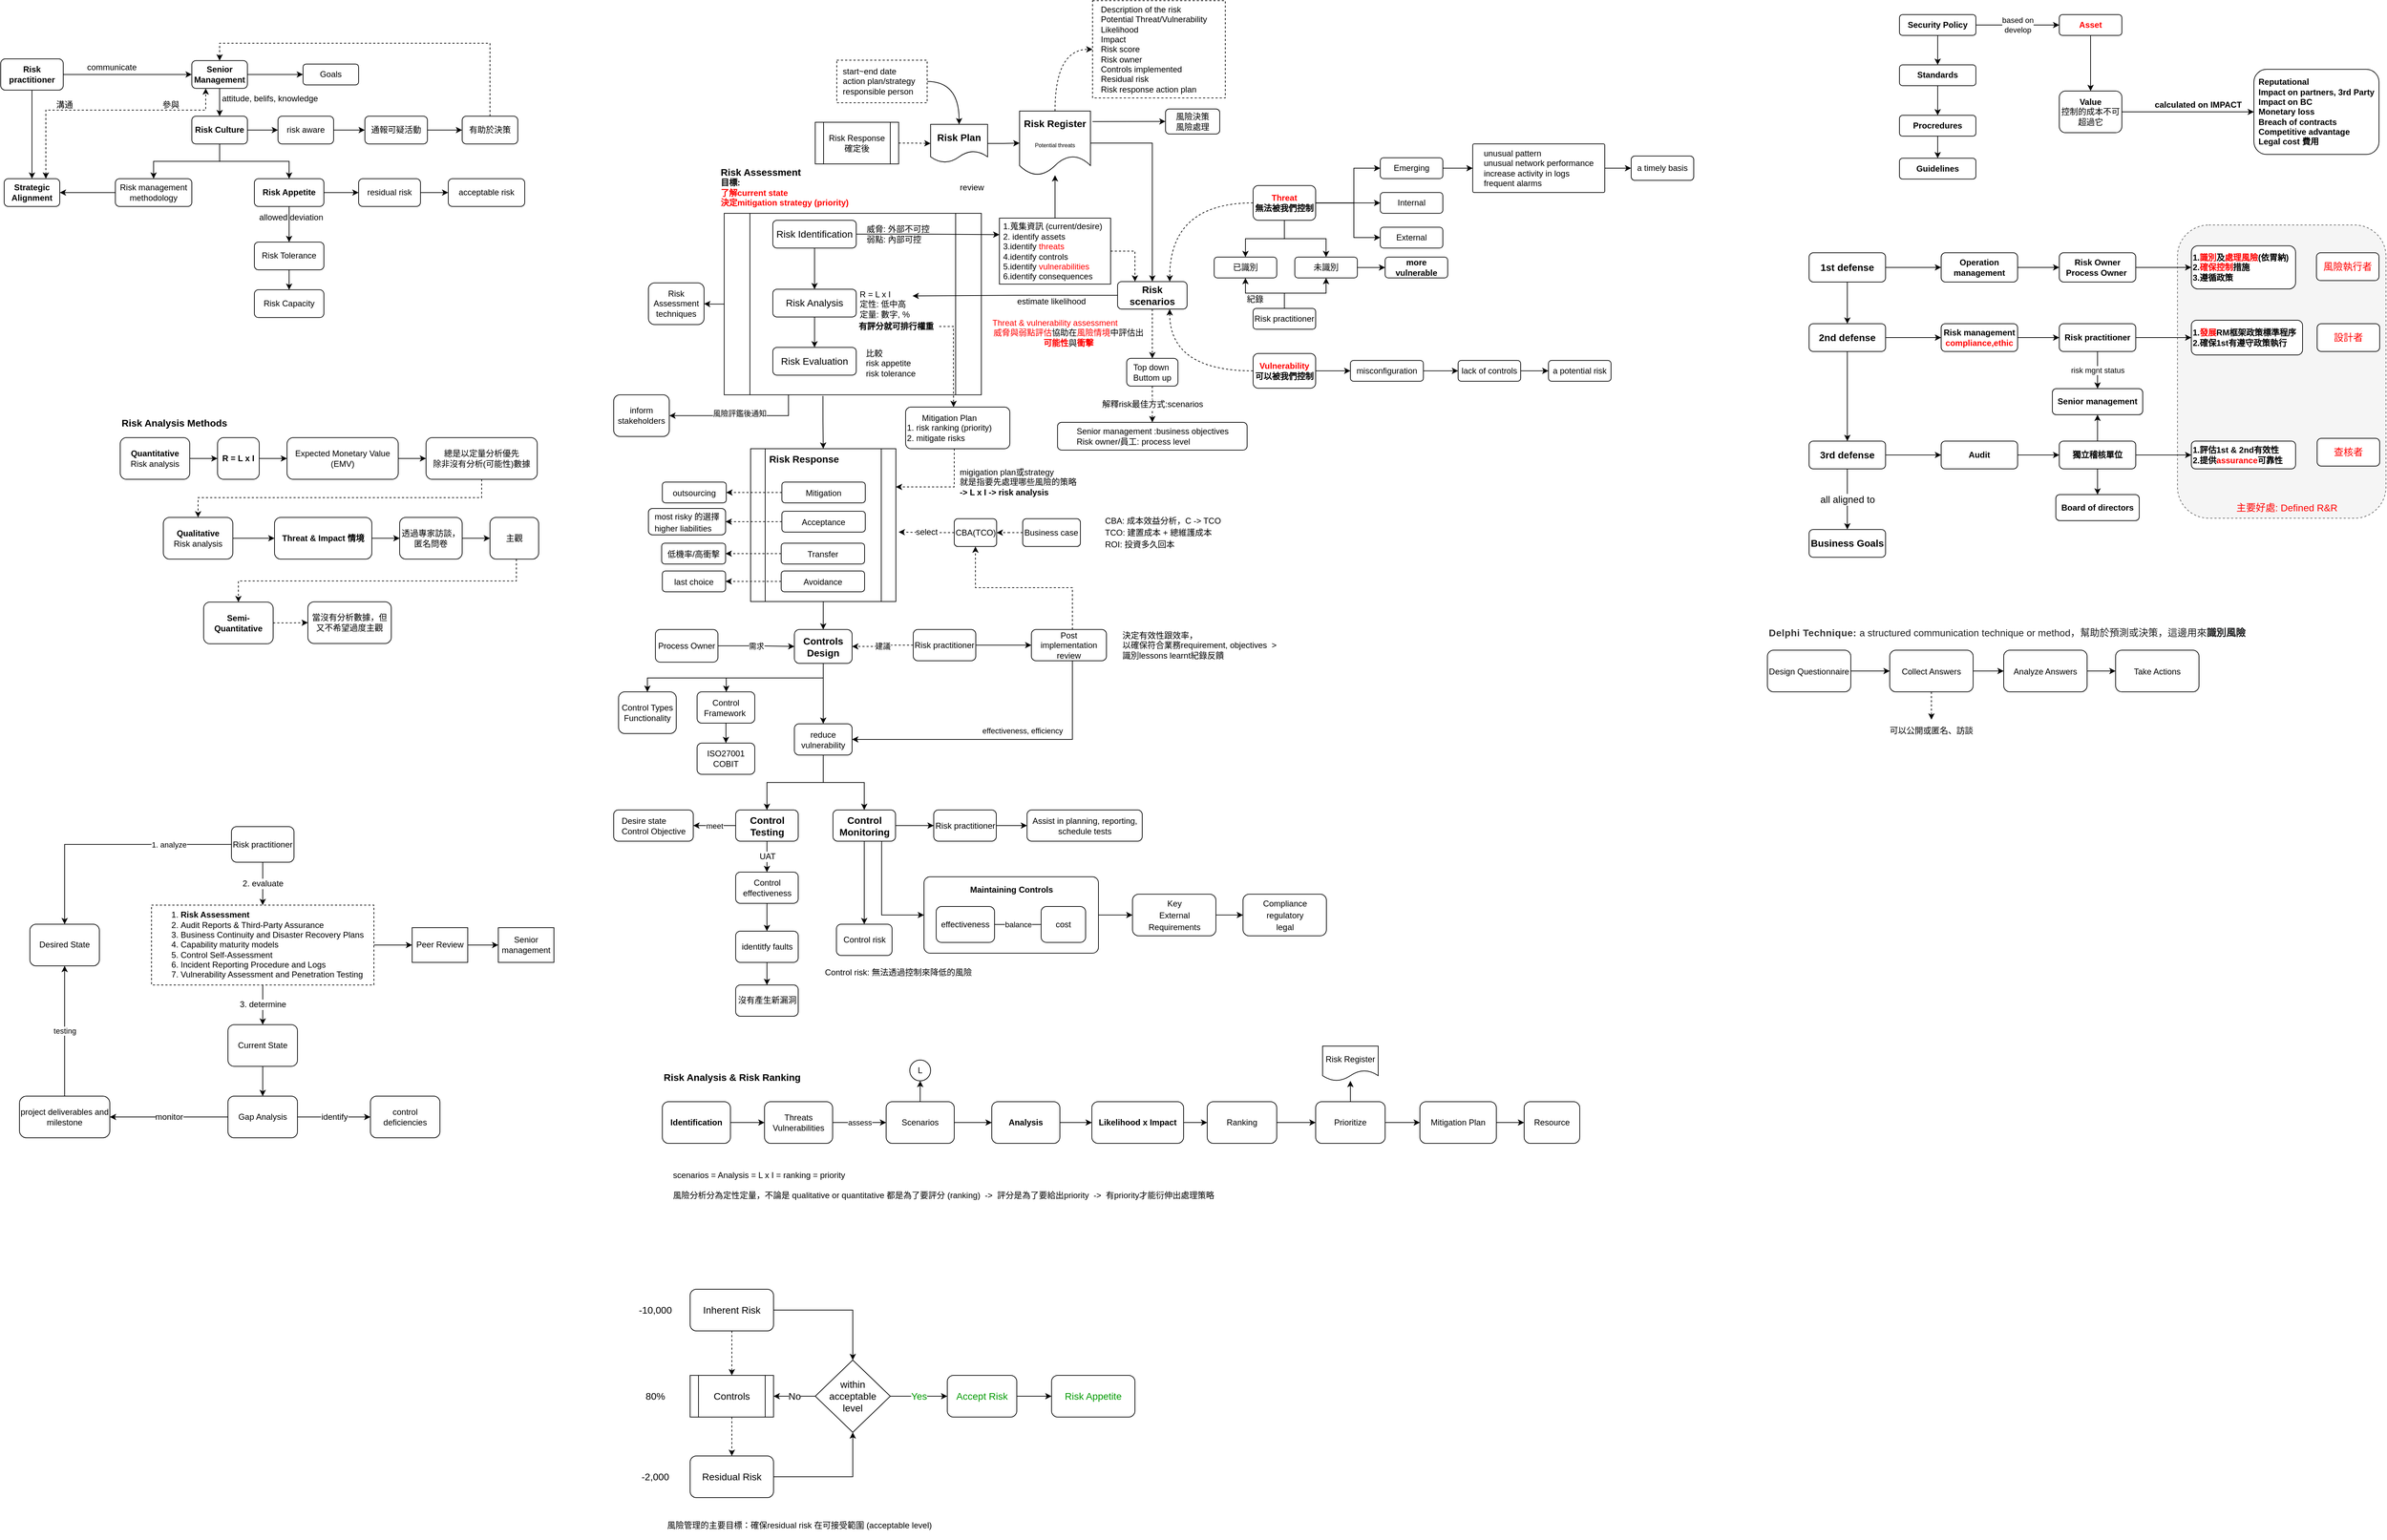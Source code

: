 <mxfile version="18.1.3" type="github">
  <diagram id="kBBc2JsPWASkHgDuxC8e" name="Page-1">
    <mxGraphModel dx="3076" dy="735" grid="1" gridSize="10" guides="1" tooltips="1" connect="1" arrows="1" fold="1" page="1" pageScale="1" pageWidth="1654" pageHeight="1169" background="none" math="0" shadow="0">
      <root>
        <mxCell id="0" />
        <mxCell id="1" parent="0" />
        <mxCell id="at9FaAFanRED1QmZHUpi-50" value="" style="rounded=1;whiteSpace=wrap;html=1;fontSize=14;fillColor=#f5f5f5;strokeColor=#666666;fontColor=#333333;dashed=1;" parent="1" vertex="1">
          <mxGeometry x="2280" y="357.93" width="300" height="422.07" as="geometry" />
        </mxCell>
        <mxCell id="ln6FcJClQyvE4a3wRQ_i-1" style="edgeStyle=orthogonalEdgeStyle;rounded=0;orthogonalLoop=1;jettySize=auto;html=1;entryX=0.5;entryY=0;entryDx=0;entryDy=0;" parent="1" source="ln6FcJClQyvE4a3wRQ_i-3" target="ln6FcJClQyvE4a3wRQ_i-8" edge="1">
          <mxGeometry relative="1" as="geometry" />
        </mxCell>
        <mxCell id="ln6FcJClQyvE4a3wRQ_i-2" value="" style="edgeStyle=orthogonalEdgeStyle;rounded=0;orthogonalLoop=1;jettySize=auto;html=1;" parent="1" source="ln6FcJClQyvE4a3wRQ_i-3" target="ln6FcJClQyvE4a3wRQ_i-14" edge="1">
          <mxGeometry relative="1" as="geometry" />
        </mxCell>
        <mxCell id="ln6FcJClQyvE4a3wRQ_i-3" value="&lt;b&gt;Risk Culture&lt;/b&gt;" style="rounded=1;whiteSpace=wrap;html=1;" parent="1" vertex="1">
          <mxGeometry x="-577" y="201.22" width="80" height="40" as="geometry" />
        </mxCell>
        <mxCell id="ln6FcJClQyvE4a3wRQ_i-4" value="" style="edgeStyle=orthogonalEdgeStyle;rounded=0;orthogonalLoop=1;jettySize=auto;html=1;" parent="1" source="ln6FcJClQyvE4a3wRQ_i-5" target="ln6FcJClQyvE4a3wRQ_i-16" edge="1">
          <mxGeometry relative="1" as="geometry" />
        </mxCell>
        <mxCell id="9qnvDsTE580gVhcHcqW_-9" value="" style="edgeStyle=orthogonalEdgeStyle;rounded=0;orthogonalLoop=1;jettySize=auto;html=1;fontSize=12;" parent="1" source="ln6FcJClQyvE4a3wRQ_i-5" target="9qnvDsTE580gVhcHcqW_-8" edge="1">
          <mxGeometry relative="1" as="geometry" />
        </mxCell>
        <mxCell id="ln6FcJClQyvE4a3wRQ_i-5" value="&lt;b&gt;Risk Appetite&lt;/b&gt;" style="rounded=1;whiteSpace=wrap;html=1;" parent="1" vertex="1">
          <mxGeometry x="-487" y="291.22" width="100" height="40" as="geometry" />
        </mxCell>
        <mxCell id="ln6FcJClQyvE4a3wRQ_i-6" value="" style="edgeStyle=orthogonalEdgeStyle;rounded=0;orthogonalLoop=1;jettySize=auto;html=1;exitX=0.5;exitY=1;exitDx=0;exitDy=0;" parent="1" source="ln6FcJClQyvE4a3wRQ_i-3" target="ln6FcJClQyvE4a3wRQ_i-5" edge="1">
          <mxGeometry relative="1" as="geometry" />
        </mxCell>
        <mxCell id="ln6FcJClQyvE4a3wRQ_i-7" style="edgeStyle=orthogonalEdgeStyle;rounded=0;orthogonalLoop=1;jettySize=auto;html=1;entryX=1;entryY=0.5;entryDx=0;entryDy=0;" parent="1" source="ln6FcJClQyvE4a3wRQ_i-8" target="ln6FcJClQyvE4a3wRQ_i-72" edge="1">
          <mxGeometry relative="1" as="geometry" />
        </mxCell>
        <mxCell id="ln6FcJClQyvE4a3wRQ_i-8" value="Risk management methodology" style="rounded=1;whiteSpace=wrap;html=1;" parent="1" vertex="1">
          <mxGeometry x="-687" y="291.22" width="110" height="40" as="geometry" />
        </mxCell>
        <mxCell id="ln6FcJClQyvE4a3wRQ_i-9" style="edgeStyle=orthogonalEdgeStyle;rounded=0;orthogonalLoop=1;jettySize=auto;html=1;entryX=0.5;entryY=0;entryDx=0;entryDy=0;" parent="1" source="ln6FcJClQyvE4a3wRQ_i-11" target="ln6FcJClQyvE4a3wRQ_i-3" edge="1">
          <mxGeometry relative="1" as="geometry" />
        </mxCell>
        <mxCell id="ln6FcJClQyvE4a3wRQ_i-10" value="" style="edgeStyle=orthogonalEdgeStyle;rounded=0;orthogonalLoop=1;jettySize=auto;html=1;" parent="1" source="ln6FcJClQyvE4a3wRQ_i-11" target="ln6FcJClQyvE4a3wRQ_i-56" edge="1">
          <mxGeometry relative="1" as="geometry" />
        </mxCell>
        <mxCell id="ln6FcJClQyvE4a3wRQ_i-11" value="&lt;b&gt;Senior Management&lt;/b&gt;" style="rounded=1;whiteSpace=wrap;html=1;" parent="1" vertex="1">
          <mxGeometry x="-577" y="121.22" width="80" height="40" as="geometry" />
        </mxCell>
        <mxCell id="ln6FcJClQyvE4a3wRQ_i-12" value="attitude, belifs, knowledge" style="text;html=1;strokeColor=none;fillColor=none;align=center;verticalAlign=middle;whiteSpace=wrap;rounded=0;" parent="1" vertex="1">
          <mxGeometry x="-547" y="161.22" width="165" height="30" as="geometry" />
        </mxCell>
        <mxCell id="ln6FcJClQyvE4a3wRQ_i-13" value="" style="edgeStyle=orthogonalEdgeStyle;rounded=0;orthogonalLoop=1;jettySize=auto;html=1;" parent="1" source="ln6FcJClQyvE4a3wRQ_i-14" target="ln6FcJClQyvE4a3wRQ_i-15" edge="1">
          <mxGeometry relative="1" as="geometry" />
        </mxCell>
        <mxCell id="ln6FcJClQyvE4a3wRQ_i-14" value="risk aware" style="rounded=1;whiteSpace=wrap;html=1;" parent="1" vertex="1">
          <mxGeometry x="-453" y="201.22" width="80" height="40" as="geometry" />
        </mxCell>
        <mxCell id="TevLKIAy9YhjM-IDDqqt-16" value="" style="rounded=0;orthogonalLoop=1;jettySize=auto;html=1;fontSize=8;fontColor=#000000;startArrow=none;startFill=0;edgeStyle=orthogonalEdgeStyle;" parent="1" source="ln6FcJClQyvE4a3wRQ_i-15" target="TevLKIAy9YhjM-IDDqqt-15" edge="1">
          <mxGeometry relative="1" as="geometry" />
        </mxCell>
        <mxCell id="ln6FcJClQyvE4a3wRQ_i-15" value="通報可疑活動" style="rounded=1;whiteSpace=wrap;html=1;" parent="1" vertex="1">
          <mxGeometry x="-328" y="201.22" width="90" height="40" as="geometry" />
        </mxCell>
        <mxCell id="at9FaAFanRED1QmZHUpi-53" value="" style="edgeStyle=orthogonalEdgeStyle;rounded=0;orthogonalLoop=1;jettySize=auto;html=1;fontSize=14;fontColor=#FF0000;" parent="1" source="ln6FcJClQyvE4a3wRQ_i-16" target="at9FaAFanRED1QmZHUpi-52" edge="1">
          <mxGeometry relative="1" as="geometry" />
        </mxCell>
        <mxCell id="ln6FcJClQyvE4a3wRQ_i-16" value="Risk Tolerance" style="rounded=1;whiteSpace=wrap;html=1;" parent="1" vertex="1">
          <mxGeometry x="-487" y="382.47" width="100" height="40" as="geometry" />
        </mxCell>
        <mxCell id="ln6FcJClQyvE4a3wRQ_i-17" value="allowed deviation" style="text;html=1;strokeColor=none;fillColor=none;align=center;verticalAlign=middle;whiteSpace=wrap;rounded=0;" parent="1" vertex="1">
          <mxGeometry x="-496.5" y="331.22" width="124" height="32" as="geometry" />
        </mxCell>
        <mxCell id="ln6FcJClQyvE4a3wRQ_i-18" value="" style="edgeStyle=orthogonalEdgeStyle;rounded=0;orthogonalLoop=1;jettySize=auto;html=1;" parent="1" source="ln6FcJClQyvE4a3wRQ_i-19" target="ln6FcJClQyvE4a3wRQ_i-21" edge="1">
          <mxGeometry relative="1" as="geometry" />
        </mxCell>
        <mxCell id="ln6FcJClQyvE4a3wRQ_i-19" value="&lt;b&gt;&lt;font color=&quot;#ff0000&quot;&gt;Asset&lt;/font&gt;&lt;/b&gt;" style="rounded=1;whiteSpace=wrap;html=1;" parent="1" vertex="1">
          <mxGeometry x="2110" y="55.06" width="90" height="30" as="geometry" />
        </mxCell>
        <mxCell id="ln6FcJClQyvE4a3wRQ_i-20" style="edgeStyle=orthogonalEdgeStyle;rounded=0;orthogonalLoop=1;jettySize=auto;html=1;entryX=0;entryY=0.5;entryDx=0;entryDy=0;" parent="1" source="ln6FcJClQyvE4a3wRQ_i-21" target="ln6FcJClQyvE4a3wRQ_i-22" edge="1">
          <mxGeometry relative="1" as="geometry" />
        </mxCell>
        <mxCell id="ln6FcJClQyvE4a3wRQ_i-21" value="&lt;b&gt;Value&lt;/b&gt;&lt;br&gt;控制的成本不可超過它" style="rounded=1;whiteSpace=wrap;html=1;" parent="1" vertex="1">
          <mxGeometry x="2110" y="165.06" width="90" height="60" as="geometry" />
        </mxCell>
        <mxCell id="ln6FcJClQyvE4a3wRQ_i-22" value="&lt;div style=&quot;text-align: left;&quot;&gt;&lt;b style=&quot;background-color: initial;&quot;&gt;Reputational&lt;/b&gt;&lt;/div&gt;&lt;b&gt;&lt;div style=&quot;text-align: left;&quot;&gt;&lt;b style=&quot;background-color: initial;&quot;&gt;Impact on partners, 3rd Party&lt;/b&gt;&lt;/div&gt;&lt;div style=&quot;text-align: left;&quot;&gt;&lt;b style=&quot;background-color: initial;&quot;&gt;Impact on BC&lt;/b&gt;&lt;/div&gt;&lt;div style=&quot;text-align: left;&quot;&gt;&lt;b style=&quot;background-color: initial;&quot;&gt;Monetary loss&lt;/b&gt;&lt;/div&gt;&lt;div style=&quot;text-align: left;&quot;&gt;Breach of contracts&lt;/div&gt;&lt;div style=&quot;text-align: left;&quot;&gt;Competitive advantage&lt;/div&gt;&lt;div style=&quot;text-align: left;&quot;&gt;Legal cost 費用&lt;/div&gt;&lt;/b&gt;" style="rounded=1;whiteSpace=wrap;html=1;" parent="1" vertex="1">
          <mxGeometry x="2390" y="133.81" width="180" height="122.5" as="geometry" />
        </mxCell>
        <mxCell id="ln6FcJClQyvE4a3wRQ_i-23" value="&lt;b&gt;calculated on IMPACT&lt;/b&gt;" style="text;html=1;strokeColor=none;fillColor=none;align=center;verticalAlign=middle;whiteSpace=wrap;rounded=0;" parent="1" vertex="1">
          <mxGeometry x="2230" y="170.06" width="160" height="30" as="geometry" />
        </mxCell>
        <mxCell id="ln6FcJClQyvE4a3wRQ_i-24" value="" style="edgeStyle=orthogonalEdgeStyle;rounded=0;orthogonalLoop=1;jettySize=auto;html=1;" parent="1" source="ln6FcJClQyvE4a3wRQ_i-29" target="ln6FcJClQyvE4a3wRQ_i-30" edge="1">
          <mxGeometry relative="1" as="geometry" />
        </mxCell>
        <mxCell id="ln6FcJClQyvE4a3wRQ_i-25" style="edgeStyle=orthogonalEdgeStyle;rounded=0;orthogonalLoop=1;jettySize=auto;html=1;entryX=0.5;entryY=0;entryDx=0;entryDy=0;" parent="1" source="ln6FcJClQyvE4a3wRQ_i-29" target="ln6FcJClQyvE4a3wRQ_i-32" edge="1">
          <mxGeometry relative="1" as="geometry" />
        </mxCell>
        <mxCell id="ln6FcJClQyvE4a3wRQ_i-26" value="" style="edgeStyle=orthogonalEdgeStyle;rounded=0;orthogonalLoop=1;jettySize=auto;html=1;" parent="1" source="ln6FcJClQyvE4a3wRQ_i-29" target="ln6FcJClQyvE4a3wRQ_i-37" edge="1">
          <mxGeometry relative="1" as="geometry" />
        </mxCell>
        <mxCell id="ln6FcJClQyvE4a3wRQ_i-27" value="" style="edgeStyle=orthogonalEdgeStyle;rounded=0;orthogonalLoop=1;jettySize=auto;html=1;" parent="1" source="ln6FcJClQyvE4a3wRQ_i-29" target="ln6FcJClQyvE4a3wRQ_i-38" edge="1">
          <mxGeometry relative="1" as="geometry">
            <Array as="points">
              <mxPoint x="1095" y="325.96" />
              <mxPoint x="1095" y="375.96" />
            </Array>
          </mxGeometry>
        </mxCell>
        <mxCell id="ln6FcJClQyvE4a3wRQ_i-28" value="" style="edgeStyle=orthogonalEdgeStyle;rounded=0;orthogonalLoop=1;jettySize=auto;html=1;entryX=0;entryY=0.5;entryDx=0;entryDy=0;" parent="1" source="ln6FcJClQyvE4a3wRQ_i-29" target="ln6FcJClQyvE4a3wRQ_i-40" edge="1">
          <mxGeometry relative="1" as="geometry">
            <Array as="points">
              <mxPoint x="1095" y="325.96" />
              <mxPoint x="1095" y="275.96" />
            </Array>
          </mxGeometry>
        </mxCell>
        <mxCell id="TevLKIAy9YhjM-IDDqqt-13" style="edgeStyle=orthogonalEdgeStyle;rounded=0;orthogonalLoop=1;jettySize=auto;html=1;entryX=0.75;entryY=0;entryDx=0;entryDy=0;fontSize=8;fontColor=#000000;startArrow=none;startFill=0;curved=1;dashed=1;" parent="1" source="ln6FcJClQyvE4a3wRQ_i-29" target="TevLKIAy9YhjM-IDDqqt-4" edge="1">
          <mxGeometry relative="1" as="geometry" />
        </mxCell>
        <mxCell id="ln6FcJClQyvE4a3wRQ_i-29" value="&lt;b&gt;&lt;font color=&quot;#ff0000&quot;&gt;Threat&lt;/font&gt;&lt;br&gt;無法被我們控制&lt;/b&gt;" style="rounded=1;whiteSpace=wrap;html=1;" parent="1" vertex="1">
          <mxGeometry x="950" y="301.14" width="90" height="50" as="geometry" />
        </mxCell>
        <mxCell id="ln6FcJClQyvE4a3wRQ_i-30" value="已識別" style="rounded=1;whiteSpace=wrap;html=1;" parent="1" vertex="1">
          <mxGeometry x="894" y="404.14" width="90" height="30" as="geometry" />
        </mxCell>
        <mxCell id="ln6FcJClQyvE4a3wRQ_i-31" value="" style="edgeStyle=orthogonalEdgeStyle;rounded=0;orthogonalLoop=1;jettySize=auto;html=1;" parent="1" source="ln6FcJClQyvE4a3wRQ_i-32" target="ln6FcJClQyvE4a3wRQ_i-33" edge="1">
          <mxGeometry relative="1" as="geometry" />
        </mxCell>
        <mxCell id="ln6FcJClQyvE4a3wRQ_i-32" value="未識別" style="rounded=1;whiteSpace=wrap;html=1;" parent="1" vertex="1">
          <mxGeometry x="1010" y="404.14" width="90" height="30" as="geometry" />
        </mxCell>
        <mxCell id="ln6FcJClQyvE4a3wRQ_i-33" value="&lt;b&gt;more vulnerable&lt;/b&gt;" style="rounded=1;whiteSpace=wrap;html=1;" parent="1" vertex="1">
          <mxGeometry x="1140" y="404.14" width="90" height="30" as="geometry" />
        </mxCell>
        <mxCell id="ln6FcJClQyvE4a3wRQ_i-34" value="" style="edgeStyle=orthogonalEdgeStyle;rounded=0;orthogonalLoop=1;jettySize=auto;html=1;" parent="1" source="ln6FcJClQyvE4a3wRQ_i-36" target="ln6FcJClQyvE4a3wRQ_i-30" edge="1">
          <mxGeometry relative="1" as="geometry" />
        </mxCell>
        <mxCell id="ln6FcJClQyvE4a3wRQ_i-35" style="edgeStyle=orthogonalEdgeStyle;rounded=0;orthogonalLoop=1;jettySize=auto;html=1;entryX=0.5;entryY=1;entryDx=0;entryDy=0;" parent="1" source="ln6FcJClQyvE4a3wRQ_i-36" target="ln6FcJClQyvE4a3wRQ_i-32" edge="1">
          <mxGeometry relative="1" as="geometry" />
        </mxCell>
        <mxCell id="ln6FcJClQyvE4a3wRQ_i-36" value="Risk practitioner" style="rounded=1;whiteSpace=wrap;html=1;" parent="1" vertex="1">
          <mxGeometry x="950" y="478.02" width="90" height="30" as="geometry" />
        </mxCell>
        <mxCell id="ln6FcJClQyvE4a3wRQ_i-37" value="Internal" style="rounded=1;whiteSpace=wrap;html=1;" parent="1" vertex="1">
          <mxGeometry x="1133" y="311.14" width="90" height="30" as="geometry" />
        </mxCell>
        <mxCell id="ln6FcJClQyvE4a3wRQ_i-38" value="External" style="rounded=1;whiteSpace=wrap;html=1;" parent="1" vertex="1">
          <mxGeometry x="1133" y="361.14" width="90" height="30" as="geometry" />
        </mxCell>
        <mxCell id="ln6FcJClQyvE4a3wRQ_i-39" value="" style="edgeStyle=orthogonalEdgeStyle;rounded=0;orthogonalLoop=1;jettySize=auto;html=1;" parent="1" source="ln6FcJClQyvE4a3wRQ_i-40" target="ln6FcJClQyvE4a3wRQ_i-42" edge="1">
          <mxGeometry relative="1" as="geometry" />
        </mxCell>
        <mxCell id="ln6FcJClQyvE4a3wRQ_i-40" value="Emerging" style="rounded=1;whiteSpace=wrap;html=1;" parent="1" vertex="1">
          <mxGeometry x="1133" y="261.14" width="90" height="30" as="geometry" />
        </mxCell>
        <mxCell id="ln6FcJClQyvE4a3wRQ_i-41" value="" style="edgeStyle=orthogonalEdgeStyle;rounded=0;orthogonalLoop=1;jettySize=auto;html=1;" parent="1" source="ln6FcJClQyvE4a3wRQ_i-42" target="ln6FcJClQyvE4a3wRQ_i-43" edge="1">
          <mxGeometry relative="1" as="geometry" />
        </mxCell>
        <mxCell id="ln6FcJClQyvE4a3wRQ_i-42" value="&lt;div style=&quot;text-align: left;&quot;&gt;&lt;span style=&quot;background-color: initial;&quot;&gt;unusual pattern&lt;/span&gt;&lt;/div&gt;&lt;div style=&quot;text-align: left;&quot;&gt;&lt;span style=&quot;background-color: initial;&quot;&gt;unusual network performance&lt;/span&gt;&lt;/div&gt;&lt;div style=&quot;text-align: left;&quot;&gt;&lt;span style=&quot;background-color: initial;&quot;&gt;increase activity in logs&lt;/span&gt;&lt;/div&gt;&lt;div style=&quot;text-align: left;&quot;&gt;&lt;span style=&quot;background-color: initial;&quot;&gt;frequent alarms&lt;/span&gt;&lt;/div&gt;" style="rounded=1;whiteSpace=wrap;html=1;arcSize=3;" parent="1" vertex="1">
          <mxGeometry x="1266" y="241.14" width="190" height="70" as="geometry" />
        </mxCell>
        <mxCell id="ln6FcJClQyvE4a3wRQ_i-43" value="&lt;div style=&quot;text-align: left;&quot;&gt;a timely basis&lt;/div&gt;" style="rounded=1;whiteSpace=wrap;html=1;" parent="1" vertex="1">
          <mxGeometry x="1494" y="258.64" width="90" height="35" as="geometry" />
        </mxCell>
        <mxCell id="ln6FcJClQyvE4a3wRQ_i-44" value="" style="edgeStyle=orthogonalEdgeStyle;rounded=0;orthogonalLoop=1;jettySize=auto;html=1;" parent="1" source="ln6FcJClQyvE4a3wRQ_i-45" target="ln6FcJClQyvE4a3wRQ_i-47" edge="1">
          <mxGeometry relative="1" as="geometry" />
        </mxCell>
        <mxCell id="TevLKIAy9YhjM-IDDqqt-14" style="edgeStyle=orthogonalEdgeStyle;curved=1;rounded=0;orthogonalLoop=1;jettySize=auto;html=1;entryX=0.75;entryY=1;entryDx=0;entryDy=0;dashed=1;fontSize=8;fontColor=#000000;startArrow=none;startFill=0;" parent="1" source="ln6FcJClQyvE4a3wRQ_i-45" target="TevLKIAy9YhjM-IDDqqt-4" edge="1">
          <mxGeometry relative="1" as="geometry" />
        </mxCell>
        <mxCell id="ln6FcJClQyvE4a3wRQ_i-45" value="&lt;b&gt;&lt;font color=&quot;#ff0000&quot;&gt;Vulnerability&lt;/font&gt;&lt;br&gt;可以被我們控制&lt;/b&gt;" style="rounded=1;whiteSpace=wrap;html=1;" parent="1" vertex="1">
          <mxGeometry x="950" y="542.89" width="90" height="50" as="geometry" />
        </mxCell>
        <mxCell id="ln6FcJClQyvE4a3wRQ_i-46" value="" style="edgeStyle=orthogonalEdgeStyle;rounded=0;orthogonalLoop=1;jettySize=auto;html=1;" parent="1" source="ln6FcJClQyvE4a3wRQ_i-47" target="ln6FcJClQyvE4a3wRQ_i-49" edge="1">
          <mxGeometry relative="1" as="geometry" />
        </mxCell>
        <mxCell id="ln6FcJClQyvE4a3wRQ_i-47" value="misconfiguration" style="rounded=1;whiteSpace=wrap;html=1;" parent="1" vertex="1">
          <mxGeometry x="1090" y="552.89" width="105" height="30" as="geometry" />
        </mxCell>
        <mxCell id="ln6FcJClQyvE4a3wRQ_i-48" value="" style="edgeStyle=orthogonalEdgeStyle;rounded=0;orthogonalLoop=1;jettySize=auto;html=1;" parent="1" source="ln6FcJClQyvE4a3wRQ_i-49" target="ln6FcJClQyvE4a3wRQ_i-50" edge="1">
          <mxGeometry relative="1" as="geometry" />
        </mxCell>
        <mxCell id="ln6FcJClQyvE4a3wRQ_i-49" value="lack of controls" style="rounded=1;whiteSpace=wrap;html=1;" parent="1" vertex="1">
          <mxGeometry x="1245" y="552.89" width="90" height="30" as="geometry" />
        </mxCell>
        <mxCell id="ln6FcJClQyvE4a3wRQ_i-50" value="a potential risk" style="rounded=1;whiteSpace=wrap;html=1;" parent="1" vertex="1">
          <mxGeometry x="1375" y="552.89" width="90" height="30" as="geometry" />
        </mxCell>
        <mxCell id="ln6FcJClQyvE4a3wRQ_i-51" value="紀錄" style="text;html=1;strokeColor=none;fillColor=none;align=center;verticalAlign=middle;whiteSpace=wrap;rounded=0;" parent="1" vertex="1">
          <mxGeometry x="923" y="448.02" width="60" height="34" as="geometry" />
        </mxCell>
        <mxCell id="ln6FcJClQyvE4a3wRQ_i-52" value="" style="edgeStyle=orthogonalEdgeStyle;rounded=0;orthogonalLoop=1;jettySize=auto;html=1;" parent="1" source="ln6FcJClQyvE4a3wRQ_i-54" target="ln6FcJClQyvE4a3wRQ_i-11" edge="1">
          <mxGeometry relative="1" as="geometry" />
        </mxCell>
        <mxCell id="ln6FcJClQyvE4a3wRQ_i-53" style="edgeStyle=orthogonalEdgeStyle;rounded=0;orthogonalLoop=1;jettySize=auto;html=1;entryX=0.5;entryY=0;entryDx=0;entryDy=0;" parent="1" source="ln6FcJClQyvE4a3wRQ_i-54" target="ln6FcJClQyvE4a3wRQ_i-72" edge="1">
          <mxGeometry relative="1" as="geometry" />
        </mxCell>
        <mxCell id="ln6FcJClQyvE4a3wRQ_i-54" value="&lt;b&gt;Risk practitioner&lt;/b&gt;" style="rounded=1;whiteSpace=wrap;html=1;" parent="1" vertex="1">
          <mxGeometry x="-852" y="118.7" width="90" height="45.04" as="geometry" />
        </mxCell>
        <mxCell id="ln6FcJClQyvE4a3wRQ_i-55" value="communicate" style="text;html=1;strokeColor=none;fillColor=none;align=center;verticalAlign=middle;whiteSpace=wrap;rounded=0;" parent="1" vertex="1">
          <mxGeometry x="-737" y="116.22" width="90" height="30" as="geometry" />
        </mxCell>
        <mxCell id="ln6FcJClQyvE4a3wRQ_i-56" value="Goals" style="rounded=1;whiteSpace=wrap;html=1;" parent="1" vertex="1">
          <mxGeometry x="-417" y="126.22" width="80" height="30" as="geometry" />
        </mxCell>
        <mxCell id="sEhgoOJz0VxtFth73quX-20" value="" style="edgeStyle=orthogonalEdgeStyle;rounded=0;orthogonalLoop=1;jettySize=auto;html=1;fontFamily=Helvetica;fontSize=12;entryX=0.5;entryY=0;entryDx=0;entryDy=0;exitX=0.384;exitY=1.006;exitDx=0;exitDy=0;exitPerimeter=0;" parent="1" source="ln6FcJClQyvE4a3wRQ_i-57" target="9qnvDsTE580gVhcHcqW_-21" edge="1">
          <mxGeometry relative="1" as="geometry">
            <mxPoint x="374" y="689.96" as="targetPoint" />
          </mxGeometry>
        </mxCell>
        <mxCell id="sEhgoOJz0VxtFth73quX-22" value="" style="edgeStyle=orthogonalEdgeStyle;rounded=0;orthogonalLoop=1;jettySize=auto;html=1;fontFamily=Helvetica;fontSize=12;fontColor=#FF0000;" parent="1" source="ln6FcJClQyvE4a3wRQ_i-57" target="sEhgoOJz0VxtFth73quX-21" edge="1">
          <mxGeometry relative="1" as="geometry" />
        </mxCell>
        <mxCell id="KODNFRQt7JBXWhugqiNK-2" style="edgeStyle=orthogonalEdgeStyle;rounded=0;orthogonalLoop=1;jettySize=auto;html=1;entryX=1;entryY=0.5;entryDx=0;entryDy=0;exitX=0.25;exitY=1;exitDx=0;exitDy=0;" parent="1" source="ln6FcJClQyvE4a3wRQ_i-57" target="KODNFRQt7JBXWhugqiNK-1" edge="1">
          <mxGeometry relative="1" as="geometry" />
        </mxCell>
        <mxCell id="KODNFRQt7JBXWhugqiNK-3" value="風險評鑑後通知" style="edgeLabel;html=1;align=center;verticalAlign=middle;resizable=0;points=[];" parent="KODNFRQt7JBXWhugqiNK-2" vertex="1" connectable="0">
          <mxGeometry x="0.458" y="4" relative="1" as="geometry">
            <mxPoint x="46" y="-8" as="offset" />
          </mxGeometry>
        </mxCell>
        <mxCell id="ln6FcJClQyvE4a3wRQ_i-57" value="" style="shape=process;whiteSpace=wrap;html=1;backgroundOutline=1;" parent="1" vertex="1">
          <mxGeometry x="189" y="341.14" width="370" height="261.25" as="geometry" />
        </mxCell>
        <mxCell id="ln6FcJClQyvE4a3wRQ_i-58" value="" style="edgeStyle=orthogonalEdgeStyle;rounded=0;orthogonalLoop=1;jettySize=auto;html=1;" parent="1" source="ln6FcJClQyvE4a3wRQ_i-61" target="ln6FcJClQyvE4a3wRQ_i-63" edge="1">
          <mxGeometry relative="1" as="geometry" />
        </mxCell>
        <mxCell id="ln6FcJClQyvE4a3wRQ_i-59" style="edgeStyle=orthogonalEdgeStyle;rounded=0;orthogonalLoop=1;jettySize=auto;html=1;entryX=0;entryY=0.25;entryDx=0;entryDy=0;" parent="1" source="ln6FcJClQyvE4a3wRQ_i-61" target="ln6FcJClQyvE4a3wRQ_i-69" edge="1">
          <mxGeometry relative="1" as="geometry" />
        </mxCell>
        <mxCell id="ln6FcJClQyvE4a3wRQ_i-61" value="&lt;font style=&quot;font-size: 14px;&quot;&gt;Risk Identification&lt;/font&gt;" style="rounded=1;whiteSpace=wrap;html=1;" parent="1" vertex="1">
          <mxGeometry x="259" y="351.14" width="120" height="40" as="geometry" />
        </mxCell>
        <mxCell id="ln6FcJClQyvE4a3wRQ_i-62" value="" style="edgeStyle=orthogonalEdgeStyle;rounded=0;orthogonalLoop=1;jettySize=auto;html=1;" parent="1" source="ln6FcJClQyvE4a3wRQ_i-63" target="ln6FcJClQyvE4a3wRQ_i-64" edge="1">
          <mxGeometry relative="1" as="geometry" />
        </mxCell>
        <mxCell id="ln6FcJClQyvE4a3wRQ_i-63" value="&lt;font style=&quot;font-size: 14px;&quot;&gt;Risk Analysis&lt;/font&gt;" style="rounded=1;whiteSpace=wrap;html=1;" parent="1" vertex="1">
          <mxGeometry x="259" y="450.39" width="120" height="40" as="geometry" />
        </mxCell>
        <mxCell id="ln6FcJClQyvE4a3wRQ_i-64" value="&lt;font style=&quot;font-size: 14px;&quot;&gt;Risk Evaluation&lt;/font&gt;" style="rounded=1;whiteSpace=wrap;html=1;" parent="1" vertex="1">
          <mxGeometry x="259" y="534.14" width="120" height="40" as="geometry" />
        </mxCell>
        <mxCell id="ln6FcJClQyvE4a3wRQ_i-65" value="&lt;b&gt;&lt;font style=&quot;font-size: 14px;&quot;&gt;Risk Assessment&lt;/font&gt;&lt;br&gt;目標: &lt;br&gt;&lt;font color=&quot;#ff0000&quot;&gt;了解current state&lt;br&gt;決定mitigation strategy (priority)&lt;/font&gt;&lt;br&gt;&lt;/b&gt;" style="text;html=1;strokeColor=none;fillColor=none;align=left;verticalAlign=middle;whiteSpace=wrap;rounded=0;" parent="1" vertex="1">
          <mxGeometry x="182" y="269.96" width="220" height="66.18" as="geometry" />
        </mxCell>
        <mxCell id="ln6FcJClQyvE4a3wRQ_i-66" value="R = L x I&lt;br&gt;定性: 低中高&lt;br&gt;定量: 數字, %" style="text;html=1;strokeColor=none;fillColor=none;align=left;verticalAlign=middle;whiteSpace=wrap;rounded=0;" parent="1" vertex="1">
          <mxGeometry x="382" y="448.27" width="78" height="47" as="geometry" />
        </mxCell>
        <mxCell id="ln6FcJClQyvE4a3wRQ_i-67" value="比較&lt;br&gt;risk appetite&lt;br&gt;risk tolerance" style="text;html=1;strokeColor=none;fillColor=none;align=left;verticalAlign=middle;whiteSpace=wrap;rounded=0;" parent="1" vertex="1">
          <mxGeometry x="391" y="532.89" width="90" height="47.93" as="geometry" />
        </mxCell>
        <mxCell id="ln6FcJClQyvE4a3wRQ_i-68" value="威脅: 外部不可控&lt;br&gt;弱點: 內部可控" style="text;html=1;strokeColor=none;fillColor=none;align=left;verticalAlign=middle;whiteSpace=wrap;rounded=0;" parent="1" vertex="1">
          <mxGeometry x="392" y="356.39" width="110" height="30" as="geometry" />
        </mxCell>
        <mxCell id="TevLKIAy9YhjM-IDDqqt-8" style="edgeStyle=orthogonalEdgeStyle;rounded=0;orthogonalLoop=1;jettySize=auto;html=1;entryX=0.25;entryY=0;entryDx=0;entryDy=0;fontColor=#FF0000;startArrow=none;startFill=0;dashed=1;" parent="1" source="ln6FcJClQyvE4a3wRQ_i-69" target="TevLKIAy9YhjM-IDDqqt-4" edge="1">
          <mxGeometry relative="1" as="geometry" />
        </mxCell>
        <mxCell id="TevLKIAy9YhjM-IDDqqt-12" value="" style="edgeStyle=orthogonalEdgeStyle;rounded=0;orthogonalLoop=1;jettySize=auto;html=1;fontSize=8;fontColor=#000000;startArrow=none;startFill=0;" parent="1" source="ln6FcJClQyvE4a3wRQ_i-69" target="ln6FcJClQyvE4a3wRQ_i-70" edge="1">
          <mxGeometry relative="1" as="geometry" />
        </mxCell>
        <mxCell id="ln6FcJClQyvE4a3wRQ_i-69" value="&amp;nbsp;1.蒐集資訊 (current/desire)&lt;br&gt;&amp;nbsp;2. identify assets&lt;span style=&quot;background-color: initial;&quot;&gt;&amp;nbsp;&lt;br&gt;&amp;nbsp;3.identify &lt;font color=&quot;#ff0000&quot;&gt;threats&lt;br&gt;&lt;/font&gt;&lt;/span&gt;&amp;nbsp;4.identify controls&lt;br&gt;&lt;span style=&quot;background-color: initial;&quot;&gt;&amp;nbsp;5.identify &lt;font color=&quot;#ff0000&quot;&gt;vulnerabilities&lt;/font&gt;&lt;/span&gt;&lt;span style=&quot;background-color: initial;&quot;&gt;&lt;br&gt;&amp;nbsp;6.identify consequences&lt;/span&gt;" style="rounded=1;whiteSpace=wrap;html=1;align=left;arcSize=0;" parent="1" vertex="1">
          <mxGeometry x="585" y="348.02" width="160" height="95" as="geometry" />
        </mxCell>
        <mxCell id="TevLKIAy9YhjM-IDDqqt-11" style="edgeStyle=orthogonalEdgeStyle;rounded=0;orthogonalLoop=1;jettySize=auto;html=1;entryX=0.5;entryY=0;entryDx=0;entryDy=0;fontSize=8;fontColor=#000000;startArrow=none;startFill=0;" parent="1" source="ln6FcJClQyvE4a3wRQ_i-70" target="TevLKIAy9YhjM-IDDqqt-4" edge="1">
          <mxGeometry relative="1" as="geometry" />
        </mxCell>
        <mxCell id="SDLIVgf6bMx2vHqrKDDa-28" style="edgeStyle=orthogonalEdgeStyle;rounded=0;orthogonalLoop=1;jettySize=auto;html=1;entryX=0;entryY=0.5;entryDx=0;entryDy=0;fontColor=#000000;curved=1;exitX=0.5;exitY=0;exitDx=0;exitDy=0;dashed=1;" parent="1" source="ln6FcJClQyvE4a3wRQ_i-70" target="SDLIVgf6bMx2vHqrKDDa-27" edge="1">
          <mxGeometry relative="1" as="geometry" />
        </mxCell>
        <mxCell id="SDLIVgf6bMx2vHqrKDDa-34" style="rounded=0;orthogonalLoop=1;jettySize=auto;html=1;entryX=0;entryY=0.5;entryDx=0;entryDy=0;fontColor=#000000;exitX=1.029;exitY=0.164;exitDx=0;exitDy=0;exitPerimeter=0;" parent="1" source="ln6FcJClQyvE4a3wRQ_i-70" target="SDLIVgf6bMx2vHqrKDDa-33" edge="1">
          <mxGeometry relative="1" as="geometry" />
        </mxCell>
        <mxCell id="ln6FcJClQyvE4a3wRQ_i-70" value="&lt;b&gt;&lt;font style=&quot;font-size: 14px;&quot;&gt;Risk Register&lt;/font&gt;&lt;/b&gt;&lt;br&gt;&lt;br&gt;&lt;font style=&quot;font-size: 8px;&quot;&gt;Potential threats&lt;/font&gt;" style="shape=document;whiteSpace=wrap;html=1;boundedLbl=1;" parent="1" vertex="1">
          <mxGeometry x="614" y="193.83" width="102" height="92.37" as="geometry" />
        </mxCell>
        <mxCell id="ln6FcJClQyvE4a3wRQ_i-71" style="edgeStyle=orthogonalEdgeStyle;rounded=0;orthogonalLoop=1;jettySize=auto;html=1;entryX=0.25;entryY=1;entryDx=0;entryDy=0;exitX=0.75;exitY=0;exitDx=0;exitDy=0;startArrow=classic;startFill=1;dashed=1;" parent="1" source="ln6FcJClQyvE4a3wRQ_i-72" target="ln6FcJClQyvE4a3wRQ_i-11" edge="1">
          <mxGeometry relative="1" as="geometry">
            <Array as="points">
              <mxPoint x="-787" y="192.47" />
              <mxPoint x="-557" y="192.47" />
            </Array>
          </mxGeometry>
        </mxCell>
        <mxCell id="ln6FcJClQyvE4a3wRQ_i-72" value="&lt;b&gt;Strategic&lt;br&gt;Alignment&lt;br&gt;&lt;/b&gt;" style="rounded=1;whiteSpace=wrap;html=1;" parent="1" vertex="1">
          <mxGeometry x="-847" y="291.22" width="80" height="40" as="geometry" />
        </mxCell>
        <mxCell id="TevLKIAy9YhjM-IDDqqt-1" value="溝通" style="text;html=1;strokeColor=none;fillColor=none;align=center;verticalAlign=middle;whiteSpace=wrap;rounded=0;" parent="1" vertex="1">
          <mxGeometry x="-790" y="169.97" width="60" height="30" as="geometry" />
        </mxCell>
        <mxCell id="TevLKIAy9YhjM-IDDqqt-2" value="參與" style="text;html=1;strokeColor=none;fillColor=none;align=center;verticalAlign=middle;whiteSpace=wrap;rounded=0;" parent="1" vertex="1">
          <mxGeometry x="-637" y="169.97" width="60" height="30" as="geometry" />
        </mxCell>
        <mxCell id="TevLKIAy9YhjM-IDDqqt-9" style="edgeStyle=orthogonalEdgeStyle;rounded=0;orthogonalLoop=1;jettySize=auto;html=1;fontColor=#FF0000;startArrow=none;startFill=0;entryX=1;entryY=0.25;entryDx=0;entryDy=0;" parent="1" source="TevLKIAy9YhjM-IDDqqt-4" target="ln6FcJClQyvE4a3wRQ_i-66" edge="1">
          <mxGeometry relative="1" as="geometry">
            <mxPoint x="625" y="470.14" as="targetPoint" />
          </mxGeometry>
        </mxCell>
        <mxCell id="sEhgoOJz0VxtFth73quX-13" value="" style="edgeStyle=orthogonalEdgeStyle;rounded=0;orthogonalLoop=1;jettySize=auto;html=1;dashed=1;fontFamily=Helvetica;fontSize=12;" parent="1" source="TevLKIAy9YhjM-IDDqqt-4" target="sEhgoOJz0VxtFth73quX-12" edge="1">
          <mxGeometry relative="1" as="geometry" />
        </mxCell>
        <mxCell id="TevLKIAy9YhjM-IDDqqt-4" value="&lt;span style=&quot;color: rgb(0, 0, 0); font-family: calibri, sans-serif; font-style: normal; font-variant-ligatures: normal; font-variant-caps: normal; letter-spacing: normal; orphans: 2; text-indent: 0px; text-transform: none; widows: 2; word-spacing: 0px; -webkit-text-stroke-width: 0px; background-color: rgb(255, 255, 255); text-decoration-thickness: initial; text-decoration-style: initial; text-decoration-color: initial; float: none; display: inline !important;&quot;&gt;&lt;b style=&quot;&quot;&gt;&lt;font style=&quot;font-size: 14px;&quot;&gt;Risk scenarios&lt;/font&gt;&lt;/b&gt;&lt;/span&gt;" style="rounded=1;whiteSpace=wrap;html=1;fontColor=#FF0000;align=center;" parent="1" vertex="1">
          <mxGeometry x="755" y="439.33" width="100" height="39.69" as="geometry" />
        </mxCell>
        <mxCell id="TevLKIAy9YhjM-IDDqqt-10" value="&lt;div style=&quot;text-align: left;&quot;&gt;Threat &amp;amp; vulnerability assessment&lt;/div&gt;威脅與弱點評估&lt;font color=&quot;#000000&quot;&gt;協助在&lt;/font&gt;風險情境&lt;font color=&quot;#000000&quot;&gt;中評估出&lt;/font&gt;&lt;b style=&quot;&quot;&gt;可能性&lt;/b&gt;&lt;font color=&quot;#000000&quot;&gt;與&lt;/font&gt;&lt;b style=&quot;&quot;&gt;衝擊&lt;/b&gt;" style="text;html=1;strokeColor=none;fillColor=none;align=center;verticalAlign=middle;whiteSpace=wrap;rounded=0;fontColor=#FF0000;" parent="1" vertex="1">
          <mxGeometry x="574" y="479.02" width="221" height="67.07" as="geometry" />
        </mxCell>
        <mxCell id="TevLKIAy9YhjM-IDDqqt-18" style="edgeStyle=orthogonalEdgeStyle;rounded=0;orthogonalLoop=1;jettySize=auto;html=1;entryX=0.5;entryY=0;entryDx=0;entryDy=0;fontSize=8;fontColor=#000000;startArrow=none;startFill=0;dashed=1;exitX=0.5;exitY=0;exitDx=0;exitDy=0;" parent="1" source="TevLKIAy9YhjM-IDDqqt-15" target="ln6FcJClQyvE4a3wRQ_i-11" edge="1">
          <mxGeometry relative="1" as="geometry">
            <Array as="points">
              <mxPoint x="-148" y="96.22" />
              <mxPoint x="-537" y="96.22" />
            </Array>
          </mxGeometry>
        </mxCell>
        <mxCell id="TevLKIAy9YhjM-IDDqqt-15" value="有助於決策" style="rounded=1;whiteSpace=wrap;html=1;" parent="1" vertex="1">
          <mxGeometry x="-188" y="201.22" width="80" height="40" as="geometry" />
        </mxCell>
        <mxCell id="at9FaAFanRED1QmZHUpi-1" value="estimate likelihood" style="text;html=1;strokeColor=none;fillColor=none;align=center;verticalAlign=middle;whiteSpace=wrap;rounded=0;" parent="1" vertex="1">
          <mxGeometry x="585" y="452.89" width="150" height="30" as="geometry" />
        </mxCell>
        <mxCell id="at9FaAFanRED1QmZHUpi-5" value="based on&lt;br&gt;develop" style="edgeStyle=orthogonalEdgeStyle;rounded=0;orthogonalLoop=1;jettySize=auto;html=1;fontColor=#000000;" parent="1" source="at9FaAFanRED1QmZHUpi-3" target="ln6FcJClQyvE4a3wRQ_i-19" edge="1">
          <mxGeometry relative="1" as="geometry" />
        </mxCell>
        <mxCell id="at9FaAFanRED1QmZHUpi-7" value="" style="edgeStyle=orthogonalEdgeStyle;rounded=0;orthogonalLoop=1;jettySize=auto;html=1;fontColor=#000000;" parent="1" source="at9FaAFanRED1QmZHUpi-3" target="at9FaAFanRED1QmZHUpi-6" edge="1">
          <mxGeometry relative="1" as="geometry" />
        </mxCell>
        <mxCell id="at9FaAFanRED1QmZHUpi-3" value="&lt;b&gt;Security Policy&lt;/b&gt;" style="rounded=1;whiteSpace=wrap;html=1;" parent="1" vertex="1">
          <mxGeometry x="1880" y="55.06" width="110" height="30" as="geometry" />
        </mxCell>
        <mxCell id="at9FaAFanRED1QmZHUpi-9" value="" style="edgeStyle=orthogonalEdgeStyle;rounded=0;orthogonalLoop=1;jettySize=auto;html=1;fontColor=#000000;" parent="1" source="at9FaAFanRED1QmZHUpi-6" target="at9FaAFanRED1QmZHUpi-8" edge="1">
          <mxGeometry relative="1" as="geometry" />
        </mxCell>
        <mxCell id="at9FaAFanRED1QmZHUpi-6" value="&lt;b&gt;Standards&lt;/b&gt;" style="rounded=1;whiteSpace=wrap;html=1;" parent="1" vertex="1">
          <mxGeometry x="1880" y="127.37" width="110" height="30" as="geometry" />
        </mxCell>
        <mxCell id="at9FaAFanRED1QmZHUpi-11" value="" style="edgeStyle=orthogonalEdgeStyle;rounded=0;orthogonalLoop=1;jettySize=auto;html=1;fontColor=#000000;" parent="1" source="at9FaAFanRED1QmZHUpi-8" target="at9FaAFanRED1QmZHUpi-10" edge="1">
          <mxGeometry relative="1" as="geometry" />
        </mxCell>
        <mxCell id="at9FaAFanRED1QmZHUpi-8" value="&lt;b&gt;Procredures&lt;/b&gt;" style="rounded=1;whiteSpace=wrap;html=1;" parent="1" vertex="1">
          <mxGeometry x="1880" y="200.06" width="110" height="30" as="geometry" />
        </mxCell>
        <mxCell id="at9FaAFanRED1QmZHUpi-10" value="&lt;b&gt;Guidelines&lt;/b&gt;" style="rounded=1;whiteSpace=wrap;html=1;" parent="1" vertex="1">
          <mxGeometry x="1880" y="261.81" width="110" height="30" as="geometry" />
        </mxCell>
        <mxCell id="at9FaAFanRED1QmZHUpi-23" value="" style="edgeStyle=orthogonalEdgeStyle;rounded=0;orthogonalLoop=1;jettySize=auto;html=1;fontColor=#FF0000;" parent="1" source="at9FaAFanRED1QmZHUpi-12" target="at9FaAFanRED1QmZHUpi-22" edge="1">
          <mxGeometry relative="1" as="geometry" />
        </mxCell>
        <mxCell id="at9FaAFanRED1QmZHUpi-42" value="" style="edgeStyle=orthogonalEdgeStyle;rounded=0;orthogonalLoop=1;jettySize=auto;html=1;fontSize=14;fontColor=#000000;" parent="1" source="at9FaAFanRED1QmZHUpi-12" target="at9FaAFanRED1QmZHUpi-13" edge="1">
          <mxGeometry relative="1" as="geometry" />
        </mxCell>
        <mxCell id="at9FaAFanRED1QmZHUpi-12" value="&lt;b&gt;&lt;font style=&quot;font-size: 14px;&quot;&gt;1st defense&lt;/font&gt;&lt;/b&gt;" style="rounded=1;whiteSpace=wrap;html=1;" parent="1" vertex="1">
          <mxGeometry x="1750" y="397.93" width="110" height="42.07" as="geometry" />
        </mxCell>
        <mxCell id="at9FaAFanRED1QmZHUpi-21" value="" style="edgeStyle=orthogonalEdgeStyle;rounded=0;orthogonalLoop=1;jettySize=auto;html=1;fontColor=#FF0000;" parent="1" source="at9FaAFanRED1QmZHUpi-13" target="at9FaAFanRED1QmZHUpi-20" edge="1">
          <mxGeometry relative="1" as="geometry" />
        </mxCell>
        <mxCell id="at9FaAFanRED1QmZHUpi-43" style="edgeStyle=orthogonalEdgeStyle;rounded=0;orthogonalLoop=1;jettySize=auto;html=1;entryX=0.5;entryY=0;entryDx=0;entryDy=0;fontSize=14;fontColor=#000000;" parent="1" source="at9FaAFanRED1QmZHUpi-13" target="at9FaAFanRED1QmZHUpi-14" edge="1">
          <mxGeometry relative="1" as="geometry" />
        </mxCell>
        <mxCell id="at9FaAFanRED1QmZHUpi-13" value="&lt;b&gt;&lt;font style=&quot;font-size: 14px;&quot;&gt;2nd defense&lt;/font&gt;&lt;/b&gt;" style="rounded=1;whiteSpace=wrap;html=1;" parent="1" vertex="1">
          <mxGeometry x="1750" y="500" width="110" height="40" as="geometry" />
        </mxCell>
        <mxCell id="at9FaAFanRED1QmZHUpi-31" value="" style="edgeStyle=orthogonalEdgeStyle;rounded=0;orthogonalLoop=1;jettySize=auto;html=1;fontColor=#FF0000;" parent="1" source="at9FaAFanRED1QmZHUpi-14" target="at9FaAFanRED1QmZHUpi-30" edge="1">
          <mxGeometry relative="1" as="geometry" />
        </mxCell>
        <mxCell id="at9FaAFanRED1QmZHUpi-44" value="all aligned to" style="edgeStyle=orthogonalEdgeStyle;rounded=0;orthogonalLoop=1;jettySize=auto;html=1;fontSize=14;fontColor=#000000;" parent="1" source="at9FaAFanRED1QmZHUpi-14" target="at9FaAFanRED1QmZHUpi-41" edge="1">
          <mxGeometry relative="1" as="geometry" />
        </mxCell>
        <mxCell id="at9FaAFanRED1QmZHUpi-14" value="&lt;b&gt;&lt;font style=&quot;font-size: 14px;&quot;&gt;3rd defense&lt;/font&gt;&lt;/b&gt;" style="rounded=1;whiteSpace=wrap;html=1;" parent="1" vertex="1">
          <mxGeometry x="1750" y="669" width="110" height="40" as="geometry" />
        </mxCell>
        <mxCell id="at9FaAFanRED1QmZHUpi-19" value="" style="edgeStyle=orthogonalEdgeStyle;rounded=0;orthogonalLoop=1;jettySize=auto;html=1;fontColor=#FF0000;" parent="1" source="at9FaAFanRED1QmZHUpi-16" target="at9FaAFanRED1QmZHUpi-18" edge="1">
          <mxGeometry relative="1" as="geometry" />
        </mxCell>
        <mxCell id="at9FaAFanRED1QmZHUpi-16" value="&lt;b&gt;Risk Owner&lt;br&gt;Process Owner&amp;nbsp;&lt;br&gt;&lt;/b&gt;" style="rounded=1;whiteSpace=wrap;html=1;" parent="1" vertex="1">
          <mxGeometry x="2110" y="397.93" width="110" height="42.07" as="geometry" />
        </mxCell>
        <mxCell id="at9FaAFanRED1QmZHUpi-18" value="&lt;div style=&quot;&quot;&gt;&lt;b style=&quot;background-color: initial;&quot;&gt;1.&lt;font color=&quot;#ff0000&quot;&gt;識別&lt;/font&gt;及&lt;font color=&quot;#ff0000&quot;&gt;處理風險&lt;/font&gt;(依胃納)&lt;/b&gt;&lt;/div&gt;&lt;b&gt;&lt;div style=&quot;&quot;&gt;&lt;b style=&quot;background-color: initial;&quot;&gt;2.&lt;font color=&quot;#ff0000&quot;&gt;確保控制&lt;/font&gt;措施&lt;/b&gt;&lt;/div&gt;&lt;div style=&quot;&quot;&gt;&lt;b style=&quot;background-color: initial;&quot;&gt;3.遵循政策&lt;/b&gt;&lt;/div&gt;&lt;/b&gt;" style="rounded=1;whiteSpace=wrap;html=1;align=left;" parent="1" vertex="1">
          <mxGeometry x="2300" y="387.93" width="150" height="62.07" as="geometry" />
        </mxCell>
        <mxCell id="at9FaAFanRED1QmZHUpi-26" value="" style="edgeStyle=orthogonalEdgeStyle;rounded=0;orthogonalLoop=1;jettySize=auto;html=1;fontColor=#FF0000;" parent="1" source="at9FaAFanRED1QmZHUpi-20" target="at9FaAFanRED1QmZHUpi-25" edge="1">
          <mxGeometry relative="1" as="geometry" />
        </mxCell>
        <mxCell id="at9FaAFanRED1QmZHUpi-20" value="&lt;b&gt;Risk management&lt;br&gt;&lt;font color=&quot;#ff0000&quot;&gt;compliance,ethic&lt;/font&gt;&lt;br&gt;&lt;/b&gt;" style="rounded=1;whiteSpace=wrap;html=1;" parent="1" vertex="1">
          <mxGeometry x="1940" y="500" width="110" height="40" as="geometry" />
        </mxCell>
        <mxCell id="at9FaAFanRED1QmZHUpi-24" value="" style="edgeStyle=orthogonalEdgeStyle;rounded=0;orthogonalLoop=1;jettySize=auto;html=1;fontColor=#FF0000;" parent="1" source="at9FaAFanRED1QmZHUpi-22" target="at9FaAFanRED1QmZHUpi-16" edge="1">
          <mxGeometry relative="1" as="geometry" />
        </mxCell>
        <mxCell id="at9FaAFanRED1QmZHUpi-22" value="&lt;b&gt;Operation management&lt;/b&gt;" style="rounded=1;whiteSpace=wrap;html=1;" parent="1" vertex="1">
          <mxGeometry x="1940" y="397.93" width="110" height="42.07" as="geometry" />
        </mxCell>
        <mxCell id="at9FaAFanRED1QmZHUpi-28" value="" style="edgeStyle=orthogonalEdgeStyle;rounded=0;orthogonalLoop=1;jettySize=auto;html=1;fontColor=#FF0000;" parent="1" source="at9FaAFanRED1QmZHUpi-25" target="at9FaAFanRED1QmZHUpi-27" edge="1">
          <mxGeometry relative="1" as="geometry" />
        </mxCell>
        <mxCell id="at9FaAFanRED1QmZHUpi-38" value="&lt;font color=&quot;#000000&quot;&gt;risk mgnt status&lt;/font&gt;" style="edgeStyle=orthogonalEdgeStyle;rounded=0;orthogonalLoop=1;jettySize=auto;html=1;fontColor=#FF0000;" parent="1" source="at9FaAFanRED1QmZHUpi-25" target="at9FaAFanRED1QmZHUpi-29" edge="1">
          <mxGeometry relative="1" as="geometry" />
        </mxCell>
        <mxCell id="at9FaAFanRED1QmZHUpi-25" value="&lt;b&gt;Risk&amp;nbsp;&lt;/b&gt;&lt;b&gt;practitioner&lt;/b&gt;&lt;b&gt;&lt;br&gt;&lt;/b&gt;" style="rounded=1;whiteSpace=wrap;html=1;" parent="1" vertex="1">
          <mxGeometry x="2110" y="500" width="110" height="40" as="geometry" />
        </mxCell>
        <mxCell id="at9FaAFanRED1QmZHUpi-27" value="&lt;div style=&quot;&quot;&gt;&lt;b style=&quot;background-color: initial;&quot;&gt;1.&lt;font color=&quot;#ff0000&quot;&gt;發展&lt;/font&gt;RM框架政策標準程序&lt;/b&gt;&lt;/div&gt;&lt;b&gt;&lt;div style=&quot;&quot;&gt;&lt;b style=&quot;background-color: initial;&quot;&gt;2.確保1st有遵守政策執行&lt;/b&gt;&lt;/div&gt;&lt;/b&gt;" style="rounded=1;whiteSpace=wrap;html=1;align=left;" parent="1" vertex="1">
          <mxGeometry x="2300" y="495" width="160" height="50" as="geometry" />
        </mxCell>
        <mxCell id="at9FaAFanRED1QmZHUpi-29" value="&lt;b&gt;Senior management&lt;/b&gt;" style="rounded=1;whiteSpace=wrap;html=1;" parent="1" vertex="1">
          <mxGeometry x="2100" y="593.5" width="130" height="37.5" as="geometry" />
        </mxCell>
        <mxCell id="at9FaAFanRED1QmZHUpi-33" value="" style="edgeStyle=orthogonalEdgeStyle;rounded=0;orthogonalLoop=1;jettySize=auto;html=1;fontColor=#FF0000;" parent="1" source="at9FaAFanRED1QmZHUpi-30" target="at9FaAFanRED1QmZHUpi-32" edge="1">
          <mxGeometry relative="1" as="geometry" />
        </mxCell>
        <mxCell id="at9FaAFanRED1QmZHUpi-30" value="&lt;b&gt;Audit&lt;/b&gt;" style="rounded=1;whiteSpace=wrap;html=1;" parent="1" vertex="1">
          <mxGeometry x="1940" y="669" width="110" height="40" as="geometry" />
        </mxCell>
        <mxCell id="at9FaAFanRED1QmZHUpi-36" value="" style="edgeStyle=orthogonalEdgeStyle;rounded=0;orthogonalLoop=1;jettySize=auto;html=1;fontColor=#FF0000;" parent="1" source="at9FaAFanRED1QmZHUpi-32" target="at9FaAFanRED1QmZHUpi-29" edge="1">
          <mxGeometry relative="1" as="geometry" />
        </mxCell>
        <mxCell id="at9FaAFanRED1QmZHUpi-37" value="" style="edgeStyle=orthogonalEdgeStyle;rounded=0;orthogonalLoop=1;jettySize=auto;html=1;fontColor=#FF0000;" parent="1" source="at9FaAFanRED1QmZHUpi-32" target="at9FaAFanRED1QmZHUpi-34" edge="1">
          <mxGeometry relative="1" as="geometry" />
        </mxCell>
        <mxCell id="at9FaAFanRED1QmZHUpi-40" value="" style="edgeStyle=orthogonalEdgeStyle;rounded=0;orthogonalLoop=1;jettySize=auto;html=1;fontColor=#FF0000;" parent="1" source="at9FaAFanRED1QmZHUpi-32" target="at9FaAFanRED1QmZHUpi-39" edge="1">
          <mxGeometry relative="1" as="geometry" />
        </mxCell>
        <mxCell id="at9FaAFanRED1QmZHUpi-32" value="&lt;b&gt;獨立稽核單位&lt;/b&gt;" style="rounded=1;whiteSpace=wrap;html=1;" parent="1" vertex="1">
          <mxGeometry x="2110" y="669" width="110" height="40" as="geometry" />
        </mxCell>
        <mxCell id="at9FaAFanRED1QmZHUpi-34" value="&lt;b&gt;Board of directors&lt;/b&gt;" style="rounded=1;whiteSpace=wrap;html=1;" parent="1" vertex="1">
          <mxGeometry x="2105" y="746" width="120" height="37.5" as="geometry" />
        </mxCell>
        <mxCell id="at9FaAFanRED1QmZHUpi-39" value="&lt;b&gt;1.評估1st &amp;amp; 2nd有效性&lt;br&gt;&lt;div style=&quot;&quot;&gt;&lt;b style=&quot;background-color: initial;&quot;&gt;2.提供&lt;font color=&quot;#ff0000&quot;&gt;assurance&lt;/font&gt;&lt;/b&gt;&lt;b style=&quot;background-color: initial;&quot;&gt;可靠性&lt;/b&gt;&lt;/div&gt;&lt;/b&gt;" style="rounded=1;whiteSpace=wrap;html=1;align=left;" parent="1" vertex="1">
          <mxGeometry x="2300" y="669" width="150" height="40" as="geometry" />
        </mxCell>
        <mxCell id="at9FaAFanRED1QmZHUpi-41" value="&lt;span style=&quot;font-size: 14px;&quot;&gt;&lt;b&gt;Business Goals&lt;/b&gt;&lt;/span&gt;" style="rounded=1;whiteSpace=wrap;html=1;" parent="1" vertex="1">
          <mxGeometry x="1750" y="796.25" width="110" height="40" as="geometry" />
        </mxCell>
        <mxCell id="at9FaAFanRED1QmZHUpi-45" value="風險執行者" style="rounded=1;whiteSpace=wrap;html=1;fontSize=14;fontColor=#FF0000;" parent="1" vertex="1">
          <mxGeometry x="2480" y="397.93" width="90" height="40" as="geometry" />
        </mxCell>
        <mxCell id="at9FaAFanRED1QmZHUpi-46" value="設計者" style="rounded=1;whiteSpace=wrap;html=1;fontSize=14;fontColor=#FF0000;" parent="1" vertex="1">
          <mxGeometry x="2481" y="500" width="90" height="40" as="geometry" />
        </mxCell>
        <mxCell id="at9FaAFanRED1QmZHUpi-47" value="查核者" style="rounded=1;whiteSpace=wrap;html=1;fontSize=14;fontColor=#FF0000;" parent="1" vertex="1">
          <mxGeometry x="2481" y="665" width="90" height="40" as="geometry" />
        </mxCell>
        <mxCell id="at9FaAFanRED1QmZHUpi-51" value="主要好處: Defined R&amp;amp;R" style="text;html=1;strokeColor=none;fillColor=none;align=center;verticalAlign=middle;whiteSpace=wrap;rounded=0;dashed=1;fontSize=14;fontColor=#FF0000;" parent="1" vertex="1">
          <mxGeometry x="2360" y="750" width="155" height="30" as="geometry" />
        </mxCell>
        <mxCell id="at9FaAFanRED1QmZHUpi-52" value="Risk Capacity" style="rounded=1;whiteSpace=wrap;html=1;" parent="1" vertex="1">
          <mxGeometry x="-487" y="451.18" width="100" height="40" as="geometry" />
        </mxCell>
        <mxCell id="sEhgoOJz0VxtFth73quX-1" value="&lt;span style=&quot;color: rgb(51, 51, 51); letter-spacing: 0.35px; background-color: rgb(255, 255, 255);&quot;&gt;&lt;font style=&quot;font-size: 14px;&quot;&gt;&lt;b&gt;Delphi Technique:&amp;nbsp;&lt;/b&gt;&lt;/font&gt;&lt;/span&gt;&lt;span style=&quot;color: rgb(32, 33, 34); font-family: sans-serif; font-size: 14px; background-color: rgb(255, 255, 255);&quot;&gt;a structured communication technique or method，幫助於預測或決策，這邊用來&lt;b&gt;識別風險&lt;/b&gt;&lt;/span&gt;" style="text;html=1;strokeColor=none;fillColor=none;align=left;verticalAlign=middle;whiteSpace=wrap;rounded=0;" parent="1" vertex="1">
          <mxGeometry x="1690" y="930" width="731" height="30" as="geometry" />
        </mxCell>
        <mxCell id="sEhgoOJz0VxtFth73quX-4" value="" style="edgeStyle=orthogonalEdgeStyle;rounded=0;orthogonalLoop=1;jettySize=auto;html=1;fontFamily=Helvetica;fontSize=14;" parent="1" source="sEhgoOJz0VxtFth73quX-2" target="sEhgoOJz0VxtFth73quX-3" edge="1">
          <mxGeometry relative="1" as="geometry" />
        </mxCell>
        <mxCell id="sEhgoOJz0VxtFth73quX-2" value="&lt;font style=&quot;font-size: 12px;&quot;&gt;Design Questionnaire&lt;/font&gt;" style="rounded=1;whiteSpace=wrap;html=1;fontFamily=Helvetica;fontSize=14;" parent="1" vertex="1">
          <mxGeometry x="1690" y="970" width="120" height="60" as="geometry" />
        </mxCell>
        <mxCell id="sEhgoOJz0VxtFth73quX-6" value="" style="edgeStyle=orthogonalEdgeStyle;rounded=0;orthogonalLoop=1;jettySize=auto;html=1;fontFamily=Helvetica;fontSize=14;" parent="1" source="sEhgoOJz0VxtFth73quX-3" target="sEhgoOJz0VxtFth73quX-5" edge="1">
          <mxGeometry relative="1" as="geometry" />
        </mxCell>
        <mxCell id="sEhgoOJz0VxtFth73quX-10" value="" style="edgeStyle=orthogonalEdgeStyle;rounded=0;orthogonalLoop=1;jettySize=auto;html=1;fontFamily=Helvetica;fontSize=12;dashed=1;" parent="1" source="sEhgoOJz0VxtFth73quX-3" target="sEhgoOJz0VxtFth73quX-9" edge="1">
          <mxGeometry relative="1" as="geometry" />
        </mxCell>
        <mxCell id="sEhgoOJz0VxtFth73quX-3" value="&lt;font style=&quot;font-size: 12px;&quot;&gt;Collect Answers&lt;/font&gt;" style="rounded=1;whiteSpace=wrap;html=1;fontFamily=Helvetica;fontSize=14;" parent="1" vertex="1">
          <mxGeometry x="1866" y="970" width="120" height="60" as="geometry" />
        </mxCell>
        <mxCell id="sEhgoOJz0VxtFth73quX-8" value="" style="edgeStyle=orthogonalEdgeStyle;rounded=0;orthogonalLoop=1;jettySize=auto;html=1;fontFamily=Helvetica;fontSize=14;" parent="1" source="sEhgoOJz0VxtFth73quX-5" target="sEhgoOJz0VxtFth73quX-7" edge="1">
          <mxGeometry relative="1" as="geometry" />
        </mxCell>
        <mxCell id="sEhgoOJz0VxtFth73quX-5" value="&lt;font style=&quot;font-size: 12px;&quot;&gt;Analyze Answers&lt;/font&gt;" style="rounded=1;whiteSpace=wrap;html=1;fontFamily=Helvetica;fontSize=14;" parent="1" vertex="1">
          <mxGeometry x="2030" y="970" width="120" height="60" as="geometry" />
        </mxCell>
        <mxCell id="sEhgoOJz0VxtFth73quX-7" value="&lt;font style=&quot;font-size: 12px;&quot;&gt;Take Actions&lt;/font&gt;" style="rounded=1;whiteSpace=wrap;html=1;fontFamily=Helvetica;fontSize=14;" parent="1" vertex="1">
          <mxGeometry x="2191" y="970" width="120" height="60" as="geometry" />
        </mxCell>
        <mxCell id="sEhgoOJz0VxtFth73quX-9" value="&lt;font style=&quot;font-size: 12px;&quot;&gt;可以公開或匿名、訪談&lt;/font&gt;" style="text;html=1;strokeColor=none;fillColor=none;align=center;verticalAlign=middle;whiteSpace=wrap;rounded=0;fontFamily=Helvetica;fontSize=14;" parent="1" vertex="1">
          <mxGeometry x="1851" y="1070" width="150" height="30" as="geometry" />
        </mxCell>
        <mxCell id="sEhgoOJz0VxtFth73quX-17" value="解釋risk最佳方式:scenarios" style="edgeStyle=orthogonalEdgeStyle;rounded=0;orthogonalLoop=1;jettySize=auto;html=1;dashed=1;fontFamily=Helvetica;fontSize=12;" parent="1" source="sEhgoOJz0VxtFth73quX-12" target="sEhgoOJz0VxtFth73quX-15" edge="1">
          <mxGeometry relative="1" as="geometry" />
        </mxCell>
        <mxCell id="sEhgoOJz0VxtFth73quX-12" value="&lt;div style=&quot;text-align: left;&quot;&gt;&lt;span style=&quot;background-color: rgb(255, 255, 255); color: rgb(0, 0, 0); font-family: calibri, sans-serif;&quot;&gt;Top down&amp;nbsp;&lt;/span&gt;&lt;/div&gt;&lt;span style=&quot;color: rgb(0, 0, 0); font-family: calibri, sans-serif; font-style: normal; font-variant-ligatures: normal; font-variant-caps: normal; letter-spacing: normal; orphans: 2; text-indent: 0px; text-transform: none; widows: 2; word-spacing: 0px; -webkit-text-stroke-width: 0px; background-color: rgb(255, 255, 255); text-decoration-thickness: initial; text-decoration-style: initial; text-decoration-color: initial; float: none; display: inline !important;&quot;&gt;&lt;div style=&quot;text-align: left;&quot;&gt;Buttom up&lt;/div&gt;&lt;/span&gt;" style="rounded=1;whiteSpace=wrap;html=1;fontColor=#FF0000;align=center;" parent="1" vertex="1">
          <mxGeometry x="768.13" y="549.89" width="73.75" height="40" as="geometry" />
        </mxCell>
        <mxCell id="sEhgoOJz0VxtFth73quX-15" value="&lt;div style=&quot;text-align: left;&quot;&gt;&lt;span style=&quot;background-color: rgb(255, 255, 255); color: rgb(0, 0, 0); font-family: calibri, sans-serif;&quot;&gt;Senior management :business objectives&lt;/span&gt;&lt;/div&gt;&lt;span style=&quot;color: rgb(0, 0, 0); font-family: calibri, sans-serif; font-style: normal; font-variant-ligatures: normal; font-variant-caps: normal; letter-spacing: normal; orphans: 2; text-indent: 0px; text-transform: none; widows: 2; word-spacing: 0px; -webkit-text-stroke-width: 0px; background-color: rgb(255, 255, 255); text-decoration-thickness: initial; text-decoration-style: initial; text-decoration-color: initial; float: none; display: inline !important;&quot;&gt;&lt;div style=&quot;text-align: left;&quot;&gt;Risk owner/員工: process level&lt;/div&gt;&lt;/span&gt;" style="rounded=1;whiteSpace=wrap;html=1;fontColor=#FF0000;align=center;" parent="1" vertex="1">
          <mxGeometry x="668.59" y="641.96" width="272.81" height="40" as="geometry" />
        </mxCell>
        <mxCell id="sEhgoOJz0VxtFth73quX-21" value="&lt;font color=&quot;#000000&quot;&gt;Risk Assessment techniques&lt;/font&gt;" style="rounded=1;whiteSpace=wrap;html=1;fontFamily=Helvetica;fontSize=12;fontColor=#FF0000;" parent="1" vertex="1">
          <mxGeometry x="80" y="441.27" width="80" height="60" as="geometry" />
        </mxCell>
        <mxCell id="KODNFRQt7JBXWhugqiNK-1" value="&lt;font color=&quot;#000000&quot;&gt;inform stakeholders&lt;/font&gt;" style="rounded=1;whiteSpace=wrap;html=1;fontFamily=Helvetica;fontSize=12;fontColor=#FF0000;" parent="1" vertex="1">
          <mxGeometry x="30" y="602.39" width="80" height="60" as="geometry" />
        </mxCell>
        <mxCell id="SDLIVgf6bMx2vHqrKDDa-3" value="migigation plan或strategy &lt;br&gt;就是指要先處理哪些風險的策略&lt;br&gt;&lt;b&gt;-&amp;gt; L x I -&amp;gt; risk analysis&lt;/b&gt;" style="text;html=1;strokeColor=none;fillColor=none;align=left;verticalAlign=middle;whiteSpace=wrap;rounded=0;fontColor=#000000;" parent="1" vertex="1">
          <mxGeometry x="526" y="702.96" width="190" height="50" as="geometry" />
        </mxCell>
        <mxCell id="9qnvDsTE580gVhcHcqW_-28" style="edgeStyle=orthogonalEdgeStyle;rounded=0;orthogonalLoop=1;jettySize=auto;html=1;dashed=1;fontSize=12;fontColor=#000000;strokeColor=default;" parent="1" source="SDLIVgf6bMx2vHqrKDDa-4" target="9qnvDsTE580gVhcHcqW_-26" edge="1">
          <mxGeometry relative="1" as="geometry">
            <Array as="points">
              <mxPoint x="519" y="503.96" />
            </Array>
          </mxGeometry>
        </mxCell>
        <mxCell id="SDLIVgf6bMx2vHqrKDDa-4" value="&lt;span style=&quot;text-align: left;&quot;&gt;&lt;b&gt;有評分就可排行權重&lt;/b&gt;&lt;/span&gt;" style="text;html=1;strokeColor=none;fillColor=none;align=center;verticalAlign=middle;whiteSpace=wrap;rounded=0;fontColor=#000000;" parent="1" vertex="1">
          <mxGeometry x="373.5" y="488.96" width="125" height="30" as="geometry" />
        </mxCell>
        <mxCell id="SDLIVgf6bMx2vHqrKDDa-10" value="" style="edgeStyle=orthogonalEdgeStyle;rounded=0;orthogonalLoop=1;jettySize=auto;html=1;fontColor=#000000;" parent="1" source="SDLIVgf6bMx2vHqrKDDa-7" target="SDLIVgf6bMx2vHqrKDDa-9" edge="1">
          <mxGeometry relative="1" as="geometry" />
        </mxCell>
        <mxCell id="SDLIVgf6bMx2vHqrKDDa-7" value="&lt;b&gt;Identification&lt;/b&gt;" style="rounded=1;whiteSpace=wrap;html=1;fontColor=#000000;" parent="1" vertex="1">
          <mxGeometry x="100" y="1620" width="98" height="60" as="geometry" />
        </mxCell>
        <mxCell id="SDLIVgf6bMx2vHqrKDDa-14" value="assess" style="edgeStyle=orthogonalEdgeStyle;rounded=0;orthogonalLoop=1;jettySize=auto;html=1;fontColor=#000000;" parent="1" source="SDLIVgf6bMx2vHqrKDDa-9" target="SDLIVgf6bMx2vHqrKDDa-13" edge="1">
          <mxGeometry relative="1" as="geometry" />
        </mxCell>
        <mxCell id="SDLIVgf6bMx2vHqrKDDa-9" value="Threats&lt;br&gt;Vulnerabilities" style="rounded=1;whiteSpace=wrap;html=1;fontColor=#000000;" parent="1" vertex="1">
          <mxGeometry x="247" y="1620" width="98" height="60" as="geometry" />
        </mxCell>
        <mxCell id="SDLIVgf6bMx2vHqrKDDa-16" value="" style="edgeStyle=orthogonalEdgeStyle;rounded=0;orthogonalLoop=1;jettySize=auto;html=1;fontColor=#000000;" parent="1" source="SDLIVgf6bMx2vHqrKDDa-13" target="SDLIVgf6bMx2vHqrKDDa-15" edge="1">
          <mxGeometry relative="1" as="geometry" />
        </mxCell>
        <mxCell id="SDLIVgf6bMx2vHqrKDDa-25" value="" style="edgeStyle=orthogonalEdgeStyle;rounded=0;orthogonalLoop=1;jettySize=auto;html=1;fontColor=#000000;" parent="1" source="SDLIVgf6bMx2vHqrKDDa-13" target="SDLIVgf6bMx2vHqrKDDa-24" edge="1">
          <mxGeometry relative="1" as="geometry" />
        </mxCell>
        <mxCell id="SDLIVgf6bMx2vHqrKDDa-13" value="Scenarios" style="rounded=1;whiteSpace=wrap;html=1;fontColor=#000000;" parent="1" vertex="1">
          <mxGeometry x="422" y="1620" width="98" height="60" as="geometry" />
        </mxCell>
        <mxCell id="SDLIVgf6bMx2vHqrKDDa-18" value="" style="edgeStyle=orthogonalEdgeStyle;rounded=0;orthogonalLoop=1;jettySize=auto;html=1;fontColor=#000000;" parent="1" source="SDLIVgf6bMx2vHqrKDDa-15" target="SDLIVgf6bMx2vHqrKDDa-17" edge="1">
          <mxGeometry relative="1" as="geometry" />
        </mxCell>
        <mxCell id="SDLIVgf6bMx2vHqrKDDa-15" value="&lt;b&gt;Analysis&lt;/b&gt;" style="rounded=1;whiteSpace=wrap;html=1;fontColor=#000000;" parent="1" vertex="1">
          <mxGeometry x="574" y="1620" width="98" height="60" as="geometry" />
        </mxCell>
        <mxCell id="SDLIVgf6bMx2vHqrKDDa-20" value="" style="edgeStyle=orthogonalEdgeStyle;rounded=0;orthogonalLoop=1;jettySize=auto;html=1;fontColor=#000000;" parent="1" source="SDLIVgf6bMx2vHqrKDDa-17" target="SDLIVgf6bMx2vHqrKDDa-19" edge="1">
          <mxGeometry relative="1" as="geometry" />
        </mxCell>
        <mxCell id="SDLIVgf6bMx2vHqrKDDa-17" value="&lt;b&gt;Likelihood x Impact&lt;/b&gt;" style="rounded=1;whiteSpace=wrap;html=1;fontColor=#000000;" parent="1" vertex="1">
          <mxGeometry x="718" y="1620" width="132" height="60" as="geometry" />
        </mxCell>
        <mxCell id="lZBSud-YIM7QX_FMS43R-2" value="" style="edgeStyle=orthogonalEdgeStyle;rounded=0;orthogonalLoop=1;jettySize=auto;html=1;" parent="1" source="SDLIVgf6bMx2vHqrKDDa-19" target="lZBSud-YIM7QX_FMS43R-1" edge="1">
          <mxGeometry relative="1" as="geometry" />
        </mxCell>
        <mxCell id="SDLIVgf6bMx2vHqrKDDa-19" value="Ranking" style="rounded=1;whiteSpace=wrap;html=1;fontColor=#000000;" parent="1" vertex="1">
          <mxGeometry x="884" y="1620" width="100" height="60" as="geometry" />
        </mxCell>
        <mxCell id="9qnvDsTE580gVhcHcqW_-20" value="" style="edgeStyle=orthogonalEdgeStyle;rounded=0;orthogonalLoop=1;jettySize=auto;html=1;fontSize=14;fontColor=#009900;strokeColor=default;" parent="1" source="SDLIVgf6bMx2vHqrKDDa-21" target="9qnvDsTE580gVhcHcqW_-19" edge="1">
          <mxGeometry relative="1" as="geometry" />
        </mxCell>
        <mxCell id="SDLIVgf6bMx2vHqrKDDa-21" value="Mitigation Plan" style="rounded=1;whiteSpace=wrap;html=1;fontColor=#000000;" parent="1" vertex="1">
          <mxGeometry x="1190" y="1620" width="110" height="60" as="geometry" />
        </mxCell>
        <mxCell id="SDLIVgf6bMx2vHqrKDDa-23" value="&lt;div style=&quot;&quot;&gt;&lt;span style=&quot;background-color: initial;&quot;&gt;&amp;nbsp; &amp;nbsp; scenarios = Analysis = L x I = ranking = priority&lt;/span&gt;&lt;/div&gt;&lt;div style=&quot;&quot;&gt;&lt;span style=&quot;background-color: initial;&quot;&gt;&amp;nbsp; &amp;nbsp;&amp;nbsp;&lt;/span&gt;&lt;/div&gt;&lt;div style=&quot;&quot;&gt;&lt;span style=&quot;background-color: initial;&quot;&gt;&amp;nbsp; &amp;nbsp; 風險分析分為定性定量，不論是 qualitative or quantitative 都是為了要評分 (ranking)&amp;nbsp; -&amp;gt;&amp;nbsp; 評分是為了要給出priority&amp;nbsp; -&amp;gt;&amp;nbsp; 有priority才能衍伸出處理策略&lt;/span&gt;&lt;/div&gt;" style="text;html=1;strokeColor=none;fillColor=none;align=left;verticalAlign=middle;whiteSpace=wrap;rounded=0;fontColor=#000000;" parent="1" vertex="1">
          <mxGeometry x="100" y="1710" width="900" height="60" as="geometry" />
        </mxCell>
        <mxCell id="SDLIVgf6bMx2vHqrKDDa-24" value="L" style="ellipse;whiteSpace=wrap;html=1;aspect=fixed;fontColor=#000000;" parent="1" vertex="1">
          <mxGeometry x="456" y="1560" width="30" height="30" as="geometry" />
        </mxCell>
        <mxCell id="SDLIVgf6bMx2vHqrKDDa-26" value="&lt;b&gt;&lt;font style=&quot;font-size: 14px;&quot;&gt;Risk Analysis &amp;amp; Risk Ranking&lt;/font&gt;&lt;/b&gt;" style="text;html=1;strokeColor=none;fillColor=none;align=left;verticalAlign=middle;whiteSpace=wrap;rounded=0;fontColor=#000000;" parent="1" vertex="1">
          <mxGeometry x="100" y="1570" width="205" height="30" as="geometry" />
        </mxCell>
        <mxCell id="SDLIVgf6bMx2vHqrKDDa-27" value="&lt;div&gt;&amp;nbsp; &amp;nbsp;Description of the risk&amp;nbsp;&lt;/div&gt;&lt;div&gt;&amp;nbsp; &amp;nbsp;Potential Threat/Vulnerability&lt;/div&gt;&lt;div&gt;&amp;nbsp; &amp;nbsp;Likelihood&lt;/div&gt;&lt;div&gt;&amp;nbsp; &amp;nbsp;Impact&lt;/div&gt;&lt;div&gt;&amp;nbsp; &amp;nbsp;Risk score&lt;/div&gt;&lt;div&gt;&amp;nbsp; &amp;nbsp;Risk owner&lt;/div&gt;&lt;div&gt;&amp;nbsp; &amp;nbsp;Controls implemented&lt;/div&gt;&lt;div&gt;&amp;nbsp; &amp;nbsp;Residual risk&lt;/div&gt;&lt;div&gt;&amp;nbsp; &amp;nbsp;Risk response action plan&lt;/div&gt;" style="rounded=1;whiteSpace=wrap;html=1;fontColor=#000000;align=left;dashed=1;arcSize=0;" parent="1" vertex="1">
          <mxGeometry x="719" y="35.0" width="191" height="140" as="geometry" />
        </mxCell>
        <mxCell id="SDLIVgf6bMx2vHqrKDDa-33" value="風險決策&lt;br&gt;風險處理" style="rounded=1;whiteSpace=wrap;html=1;fontColor=#000000;" parent="1" vertex="1">
          <mxGeometry x="824" y="190.82" width="78" height="36.07" as="geometry" />
        </mxCell>
        <mxCell id="SDLIVgf6bMx2vHqrKDDa-37" value="&lt;font style=&quot;font-size: 12px;&quot;&gt;Risk Register&lt;/font&gt;" style="shape=document;whiteSpace=wrap;html=1;boundedLbl=1;fontSize=14;fontColor=#000000;" parent="1" vertex="1">
          <mxGeometry x="1050" y="1540" width="80" height="50" as="geometry" />
        </mxCell>
        <mxCell id="lZBSud-YIM7QX_FMS43R-3" value="" style="edgeStyle=orthogonalEdgeStyle;rounded=0;orthogonalLoop=1;jettySize=auto;html=1;" parent="1" source="lZBSud-YIM7QX_FMS43R-1" target="SDLIVgf6bMx2vHqrKDDa-21" edge="1">
          <mxGeometry relative="1" as="geometry" />
        </mxCell>
        <mxCell id="lZBSud-YIM7QX_FMS43R-4" value="" style="edgeStyle=orthogonalEdgeStyle;rounded=0;orthogonalLoop=1;jettySize=auto;html=1;" parent="1" source="lZBSud-YIM7QX_FMS43R-1" target="SDLIVgf6bMx2vHqrKDDa-37" edge="1">
          <mxGeometry relative="1" as="geometry" />
        </mxCell>
        <mxCell id="lZBSud-YIM7QX_FMS43R-1" value="Prioritize" style="rounded=1;whiteSpace=wrap;html=1;fontColor=#000000;" parent="1" vertex="1">
          <mxGeometry x="1040" y="1620" width="100" height="60" as="geometry" />
        </mxCell>
        <mxCell id="lZBSud-YIM7QX_FMS43R-11" value="" style="edgeStyle=orthogonalEdgeStyle;rounded=0;orthogonalLoop=1;jettySize=auto;html=1;" parent="1" source="lZBSud-YIM7QX_FMS43R-6" target="lZBSud-YIM7QX_FMS43R-10" edge="1">
          <mxGeometry relative="1" as="geometry" />
        </mxCell>
        <mxCell id="lZBSud-YIM7QX_FMS43R-6" value="&lt;b&gt;Quantitative&lt;br&gt;&lt;/b&gt;Risk analysis" style="rounded=1;whiteSpace=wrap;html=1;" parent="1" vertex="1">
          <mxGeometry x="-680" y="664.06" width="100" height="60" as="geometry" />
        </mxCell>
        <mxCell id="lZBSud-YIM7QX_FMS43R-18" value="" style="edgeStyle=orthogonalEdgeStyle;rounded=0;orthogonalLoop=1;jettySize=auto;html=1;" parent="1" source="lZBSud-YIM7QX_FMS43R-7" target="lZBSud-YIM7QX_FMS43R-17" edge="1">
          <mxGeometry relative="1" as="geometry" />
        </mxCell>
        <mxCell id="lZBSud-YIM7QX_FMS43R-7" value="&lt;b&gt;Qualitative&lt;br&gt;&lt;/b&gt;Risk analysis" style="rounded=1;whiteSpace=wrap;html=1;" parent="1" vertex="1">
          <mxGeometry x="-618" y="778.88" width="100" height="60" as="geometry" />
        </mxCell>
        <mxCell id="lZBSud-YIM7QX_FMS43R-23" value="" style="edgeStyle=orthogonalEdgeStyle;rounded=0;orthogonalLoop=1;jettySize=auto;html=1;dashed=1;" parent="1" source="lZBSud-YIM7QX_FMS43R-9" target="lZBSud-YIM7QX_FMS43R-22" edge="1">
          <mxGeometry relative="1" as="geometry" />
        </mxCell>
        <mxCell id="lZBSud-YIM7QX_FMS43R-9" value="&lt;b&gt;Semi-Quantitative&lt;/b&gt;" style="rounded=1;whiteSpace=wrap;html=1;" parent="1" vertex="1">
          <mxGeometry x="-560" y="900.81" width="100" height="60" as="geometry" />
        </mxCell>
        <mxCell id="lZBSud-YIM7QX_FMS43R-13" value="" style="edgeStyle=orthogonalEdgeStyle;rounded=0;orthogonalLoop=1;jettySize=auto;html=1;" parent="1" source="lZBSud-YIM7QX_FMS43R-10" target="lZBSud-YIM7QX_FMS43R-12" edge="1">
          <mxGeometry relative="1" as="geometry" />
        </mxCell>
        <mxCell id="lZBSud-YIM7QX_FMS43R-10" value="&lt;b&gt;R = L x I&lt;/b&gt;" style="rounded=1;whiteSpace=wrap;html=1;" parent="1" vertex="1">
          <mxGeometry x="-540" y="664.06" width="60" height="60" as="geometry" />
        </mxCell>
        <mxCell id="lZBSud-YIM7QX_FMS43R-16" value="" style="edgeStyle=orthogonalEdgeStyle;rounded=0;orthogonalLoop=1;jettySize=auto;html=1;" parent="1" source="lZBSud-YIM7QX_FMS43R-12" target="lZBSud-YIM7QX_FMS43R-15" edge="1">
          <mxGeometry relative="1" as="geometry" />
        </mxCell>
        <mxCell id="lZBSud-YIM7QX_FMS43R-12" value="Expected Monetary Value (EMV)" style="rounded=1;whiteSpace=wrap;html=1;" parent="1" vertex="1">
          <mxGeometry x="-440" y="664.06" width="160" height="60" as="geometry" />
        </mxCell>
        <mxCell id="lZBSud-YIM7QX_FMS43R-21" style="edgeStyle=orthogonalEdgeStyle;rounded=0;orthogonalLoop=1;jettySize=auto;html=1;dashed=1;entryX=0.5;entryY=0;entryDx=0;entryDy=0;" parent="1" source="lZBSud-YIM7QX_FMS43R-15" target="lZBSud-YIM7QX_FMS43R-7" edge="1">
          <mxGeometry relative="1" as="geometry">
            <Array as="points">
              <mxPoint x="-160" y="750.38" />
              <mxPoint x="-568" y="750.38" />
            </Array>
          </mxGeometry>
        </mxCell>
        <mxCell id="lZBSud-YIM7QX_FMS43R-15" value="總是以定量分析優先&lt;br&gt;除非沒有分析(可能性)數據" style="rounded=1;whiteSpace=wrap;html=1;" parent="1" vertex="1">
          <mxGeometry x="-240" y="664.06" width="160" height="60" as="geometry" />
        </mxCell>
        <mxCell id="lZBSud-YIM7QX_FMS43R-20" value="" style="edgeStyle=orthogonalEdgeStyle;rounded=0;orthogonalLoop=1;jettySize=auto;html=1;" parent="1" source="lZBSud-YIM7QX_FMS43R-17" target="lZBSud-YIM7QX_FMS43R-19" edge="1">
          <mxGeometry relative="1" as="geometry" />
        </mxCell>
        <mxCell id="lZBSud-YIM7QX_FMS43R-17" value="&lt;b&gt;Threat &amp;amp; Impact 情境&lt;/b&gt;" style="rounded=1;whiteSpace=wrap;html=1;" parent="1" vertex="1">
          <mxGeometry x="-458" y="778.88" width="140" height="60" as="geometry" />
        </mxCell>
        <mxCell id="lZBSud-YIM7QX_FMS43R-25" value="" style="edgeStyle=orthogonalEdgeStyle;rounded=0;orthogonalLoop=1;jettySize=auto;html=1;" parent="1" source="lZBSud-YIM7QX_FMS43R-19" target="lZBSud-YIM7QX_FMS43R-24" edge="1">
          <mxGeometry relative="1" as="geometry" />
        </mxCell>
        <mxCell id="lZBSud-YIM7QX_FMS43R-19" value="透過專家訪談，匿名問卷" style="rounded=1;whiteSpace=wrap;html=1;" parent="1" vertex="1">
          <mxGeometry x="-278" y="778.88" width="90" height="60" as="geometry" />
        </mxCell>
        <mxCell id="lZBSud-YIM7QX_FMS43R-22" value="當沒有分析數據，但又不希望過度主觀" style="rounded=1;whiteSpace=wrap;html=1;" parent="1" vertex="1">
          <mxGeometry x="-410" y="900.38" width="120" height="60" as="geometry" />
        </mxCell>
        <mxCell id="lZBSud-YIM7QX_FMS43R-28" style="edgeStyle=orthogonalEdgeStyle;rounded=0;orthogonalLoop=1;jettySize=auto;html=1;entryX=0.5;entryY=0;entryDx=0;entryDy=0;dashed=1;" parent="1" source="lZBSud-YIM7QX_FMS43R-24" target="lZBSud-YIM7QX_FMS43R-9" edge="1">
          <mxGeometry relative="1" as="geometry">
            <Array as="points">
              <mxPoint x="-110" y="870.38" />
              <mxPoint x="-510" y="870.38" />
            </Array>
          </mxGeometry>
        </mxCell>
        <mxCell id="lZBSud-YIM7QX_FMS43R-24" value="主觀" style="rounded=1;whiteSpace=wrap;html=1;" parent="1" vertex="1">
          <mxGeometry x="-148" y="778.88" width="70" height="60" as="geometry" />
        </mxCell>
        <mxCell id="lZBSud-YIM7QX_FMS43R-29" value="&lt;font style=&quot;font-size: 14px;&quot;&gt;&lt;b&gt;Risk Analysis Methods&lt;/b&gt;&lt;/font&gt;" style="text;html=1;strokeColor=none;fillColor=none;align=left;verticalAlign=middle;whiteSpace=wrap;rounded=0;" parent="1" vertex="1">
          <mxGeometry x="-680" y="628.31" width="170" height="30" as="geometry" />
        </mxCell>
        <mxCell id="lZBSud-YIM7QX_FMS43R-34" value="" style="edgeStyle=orthogonalEdgeStyle;rounded=0;orthogonalLoop=1;jettySize=auto;html=1;fontSize=14;dashed=1;" parent="1" source="lZBSud-YIM7QX_FMS43R-31" target="lZBSud-YIM7QX_FMS43R-33" edge="1">
          <mxGeometry relative="1" as="geometry" />
        </mxCell>
        <mxCell id="lZBSud-YIM7QX_FMS43R-40" style="edgeStyle=orthogonalEdgeStyle;rounded=0;orthogonalLoop=1;jettySize=auto;html=1;fontSize=14;" parent="1" source="lZBSud-YIM7QX_FMS43R-31" target="lZBSud-YIM7QX_FMS43R-39" edge="1">
          <mxGeometry relative="1" as="geometry" />
        </mxCell>
        <mxCell id="lZBSud-YIM7QX_FMS43R-31" value="Inherent Risk" style="rounded=1;whiteSpace=wrap;html=1;fontSize=14;" parent="1" vertex="1">
          <mxGeometry x="140" y="1890" width="120" height="60" as="geometry" />
        </mxCell>
        <mxCell id="lZBSud-YIM7QX_FMS43R-42" style="edgeStyle=orthogonalEdgeStyle;rounded=0;orthogonalLoop=1;jettySize=auto;html=1;entryX=0.5;entryY=1;entryDx=0;entryDy=0;fontSize=14;" parent="1" source="lZBSud-YIM7QX_FMS43R-32" target="lZBSud-YIM7QX_FMS43R-39" edge="1">
          <mxGeometry relative="1" as="geometry" />
        </mxCell>
        <mxCell id="lZBSud-YIM7QX_FMS43R-32" value="Residual Risk" style="rounded=1;whiteSpace=wrap;html=1;fontSize=14;" parent="1" vertex="1">
          <mxGeometry x="140" y="2130" width="120" height="60" as="geometry" />
        </mxCell>
        <mxCell id="lZBSud-YIM7QX_FMS43R-35" value="" style="edgeStyle=orthogonalEdgeStyle;rounded=0;orthogonalLoop=1;jettySize=auto;html=1;fontSize=14;dashed=1;" parent="1" source="lZBSud-YIM7QX_FMS43R-33" target="lZBSud-YIM7QX_FMS43R-32" edge="1">
          <mxGeometry relative="1" as="geometry" />
        </mxCell>
        <mxCell id="lZBSud-YIM7QX_FMS43R-33" value="Controls" style="shape=process;whiteSpace=wrap;html=1;backgroundOutline=1;fontSize=14;" parent="1" vertex="1">
          <mxGeometry x="140" y="2014" width="120" height="60" as="geometry" />
        </mxCell>
        <mxCell id="lZBSud-YIM7QX_FMS43R-36" value="-10,000" style="text;html=1;strokeColor=none;fillColor=none;align=center;verticalAlign=middle;whiteSpace=wrap;rounded=0;fontSize=14;" parent="1" vertex="1">
          <mxGeometry x="60" y="1905" width="60" height="30" as="geometry" />
        </mxCell>
        <mxCell id="lZBSud-YIM7QX_FMS43R-37" value="80%" style="text;html=1;strokeColor=none;fillColor=none;align=center;verticalAlign=middle;whiteSpace=wrap;rounded=0;fontSize=14;" parent="1" vertex="1">
          <mxGeometry x="60" y="2029" width="60" height="30" as="geometry" />
        </mxCell>
        <mxCell id="lZBSud-YIM7QX_FMS43R-38" value="-2,000" style="text;html=1;strokeColor=none;fillColor=none;align=center;verticalAlign=middle;whiteSpace=wrap;rounded=0;fontSize=14;" parent="1" vertex="1">
          <mxGeometry x="60" y="2145" width="60" height="30" as="geometry" />
        </mxCell>
        <mxCell id="lZBSud-YIM7QX_FMS43R-41" value="No" style="edgeStyle=orthogonalEdgeStyle;rounded=0;orthogonalLoop=1;jettySize=auto;html=1;fontSize=14;" parent="1" source="lZBSud-YIM7QX_FMS43R-39" target="lZBSud-YIM7QX_FMS43R-33" edge="1">
          <mxGeometry relative="1" as="geometry" />
        </mxCell>
        <mxCell id="lZBSud-YIM7QX_FMS43R-44" value="&lt;font color=&quot;#009900&quot;&gt;Yes&lt;/font&gt;" style="edgeStyle=orthogonalEdgeStyle;rounded=0;orthogonalLoop=1;jettySize=auto;html=1;fontSize=14;strokeColor=#000000;" parent="1" source="lZBSud-YIM7QX_FMS43R-39" target="lZBSud-YIM7QX_FMS43R-43" edge="1">
          <mxGeometry relative="1" as="geometry" />
        </mxCell>
        <mxCell id="lZBSud-YIM7QX_FMS43R-39" value="within&lt;br&gt;acceptable&lt;br&gt;level" style="rhombus;whiteSpace=wrap;html=1;fontSize=14;" parent="1" vertex="1">
          <mxGeometry x="320" y="1992" width="108" height="104" as="geometry" />
        </mxCell>
        <mxCell id="9qnvDsTE580gVhcHcqW_-13" value="" style="edgeStyle=orthogonalEdgeStyle;rounded=0;orthogonalLoop=1;jettySize=auto;html=1;fontSize=12;" parent="1" source="lZBSud-YIM7QX_FMS43R-43" target="9qnvDsTE580gVhcHcqW_-12" edge="1">
          <mxGeometry relative="1" as="geometry" />
        </mxCell>
        <mxCell id="lZBSud-YIM7QX_FMS43R-43" value="&lt;font color=&quot;#009900&quot;&gt;Accept Risk&lt;/font&gt;" style="rounded=1;whiteSpace=wrap;html=1;fontSize=14;" parent="1" vertex="1">
          <mxGeometry x="510" y="2014" width="100" height="60" as="geometry" />
        </mxCell>
        <mxCell id="lZBSud-YIM7QX_FMS43R-45" value="&lt;div style=&quot;&quot;&gt;風險管理的主要目標：確保residual risk 在可接受範圍 (acceptable level)&lt;/div&gt;" style="text;html=1;strokeColor=none;fillColor=none;align=left;verticalAlign=middle;whiteSpace=wrap;rounded=0;fontColor=#000000;" parent="1" vertex="1">
          <mxGeometry x="105" y="2210" width="422.5" height="40" as="geometry" />
        </mxCell>
        <mxCell id="lZBSud-YIM7QX_FMS43R-57" value="" style="edgeStyle=orthogonalEdgeStyle;rounded=0;orthogonalLoop=1;jettySize=auto;html=1;fontSize=12;" parent="1" source="lZBSud-YIM7QX_FMS43R-46" target="lZBSud-YIM7QX_FMS43R-56" edge="1">
          <mxGeometry relative="1" as="geometry" />
        </mxCell>
        <mxCell id="lZBSud-YIM7QX_FMS43R-46" value="Current State" style="rounded=1;whiteSpace=wrap;html=1;fontSize=12;" parent="1" vertex="1">
          <mxGeometry x="-525" y="1509.07" width="100" height="60" as="geometry" />
        </mxCell>
        <mxCell id="lZBSud-YIM7QX_FMS43R-53" value="3. determine" style="edgeStyle=orthogonalEdgeStyle;rounded=0;orthogonalLoop=1;jettySize=auto;html=1;fontSize=12;" parent="1" source="lZBSud-YIM7QX_FMS43R-49" target="lZBSud-YIM7QX_FMS43R-46" edge="1">
          <mxGeometry relative="1" as="geometry" />
        </mxCell>
        <mxCell id="9qnvDsTE580gVhcHcqW_-16" value="" style="edgeStyle=orthogonalEdgeStyle;rounded=0;orthogonalLoop=1;jettySize=auto;html=1;fontSize=12;fontColor=#009900;strokeColor=default;" parent="1" source="lZBSud-YIM7QX_FMS43R-49" target="9qnvDsTE580gVhcHcqW_-14" edge="1">
          <mxGeometry relative="1" as="geometry" />
        </mxCell>
        <mxCell id="lZBSud-YIM7QX_FMS43R-49" value="&lt;ol&gt;&lt;li&gt;&lt;b&gt;Risk Assessment&amp;nbsp;&lt;/b&gt;&lt;/li&gt;&lt;li&gt;Audit Reports &amp;amp; Third-Party Assurance&lt;/li&gt;&lt;li&gt;Business Continuity and Disaster Recovery Plans&lt;/li&gt;&lt;li&gt;Capability maturity models&lt;/li&gt;&lt;li&gt;Control Self-Assessment&lt;/li&gt;&lt;li&gt;Incident Reporting Procedure and Logs&lt;/li&gt;&lt;li&gt;Vulnerability Assessment and Penetration Testing&lt;br&gt;&lt;/li&gt;&lt;/ol&gt;" style="rounded=0;whiteSpace=wrap;html=1;fontSize=12;align=left;dashed=1;" parent="1" vertex="1">
          <mxGeometry x="-635" y="1337" width="320" height="114.96" as="geometry" />
        </mxCell>
        <mxCell id="lZBSud-YIM7QX_FMS43R-55" value="2. evaluate" style="edgeStyle=orthogonalEdgeStyle;rounded=0;orthogonalLoop=1;jettySize=auto;html=1;fontSize=12;" parent="1" source="lZBSud-YIM7QX_FMS43R-54" target="lZBSud-YIM7QX_FMS43R-49" edge="1">
          <mxGeometry relative="1" as="geometry" />
        </mxCell>
        <mxCell id="9qnvDsTE580gVhcHcqW_-4" value="1. analyze" style="edgeStyle=orthogonalEdgeStyle;rounded=0;orthogonalLoop=1;jettySize=auto;html=1;" parent="1" source="lZBSud-YIM7QX_FMS43R-54" target="9qnvDsTE580gVhcHcqW_-3" edge="1">
          <mxGeometry x="-0.493" relative="1" as="geometry">
            <mxPoint as="offset" />
          </mxGeometry>
        </mxCell>
        <mxCell id="lZBSud-YIM7QX_FMS43R-54" value="Risk practitioner" style="rounded=1;whiteSpace=wrap;html=1;" parent="1" vertex="1">
          <mxGeometry x="-520" y="1224" width="90" height="51.25" as="geometry" />
        </mxCell>
        <mxCell id="lZBSud-YIM7QX_FMS43R-59" value="identify" style="edgeStyle=orthogonalEdgeStyle;rounded=0;orthogonalLoop=1;jettySize=auto;html=1;fontSize=12;" parent="1" source="lZBSud-YIM7QX_FMS43R-56" target="lZBSud-YIM7QX_FMS43R-58" edge="1">
          <mxGeometry relative="1" as="geometry" />
        </mxCell>
        <mxCell id="9qnvDsTE580gVhcHcqW_-6" value="monitor" style="edgeStyle=orthogonalEdgeStyle;rounded=0;orthogonalLoop=1;jettySize=auto;html=1;fontSize=12;" parent="1" source="lZBSud-YIM7QX_FMS43R-56" target="9qnvDsTE580gVhcHcqW_-5" edge="1">
          <mxGeometry relative="1" as="geometry" />
        </mxCell>
        <mxCell id="lZBSud-YIM7QX_FMS43R-56" value="Gap Analysis" style="rounded=1;whiteSpace=wrap;html=1;fontSize=12;" parent="1" vertex="1">
          <mxGeometry x="-525" y="1612" width="100" height="60" as="geometry" />
        </mxCell>
        <mxCell id="lZBSud-YIM7QX_FMS43R-58" value="control deficiencies" style="rounded=1;whiteSpace=wrap;html=1;fontSize=12;" parent="1" vertex="1">
          <mxGeometry x="-320" y="1612" width="100" height="60" as="geometry" />
        </mxCell>
        <mxCell id="9qnvDsTE580gVhcHcqW_-3" value="Desired State" style="rounded=1;whiteSpace=wrap;html=1;fontSize=12;" parent="1" vertex="1">
          <mxGeometry x="-810" y="1364.48" width="100" height="60" as="geometry" />
        </mxCell>
        <mxCell id="CdHbCwtwvA5l2FbEcI3i-1" value="testing" style="edgeStyle=orthogonalEdgeStyle;rounded=0;orthogonalLoop=1;jettySize=auto;html=1;entryX=0.5;entryY=1;entryDx=0;entryDy=0;fontFamily=Helvetica;" parent="1" source="9qnvDsTE580gVhcHcqW_-5" target="9qnvDsTE580gVhcHcqW_-3" edge="1">
          <mxGeometry relative="1" as="geometry" />
        </mxCell>
        <mxCell id="9qnvDsTE580gVhcHcqW_-5" value="&lt;span style=&quot;text-align: justify; background-color: rgb(255, 255, 255);&quot;&gt;&lt;font style=&quot;font-size: 12px;&quot;&gt;project deliverables and milestone&lt;/font&gt;&lt;/span&gt;" style="rounded=1;whiteSpace=wrap;html=1;arcSize=17;" parent="1" vertex="1">
          <mxGeometry x="-825" y="1612" width="130" height="60" as="geometry" />
        </mxCell>
        <mxCell id="9qnvDsTE580gVhcHcqW_-11" value="" style="edgeStyle=orthogonalEdgeStyle;rounded=0;orthogonalLoop=1;jettySize=auto;html=1;fontSize=12;" parent="1" source="9qnvDsTE580gVhcHcqW_-8" target="9qnvDsTE580gVhcHcqW_-10" edge="1">
          <mxGeometry relative="1" as="geometry" />
        </mxCell>
        <mxCell id="9qnvDsTE580gVhcHcqW_-8" value="residual risk" style="rounded=1;whiteSpace=wrap;html=1;" parent="1" vertex="1">
          <mxGeometry x="-337" y="291.22" width="89" height="40" as="geometry" />
        </mxCell>
        <mxCell id="9qnvDsTE580gVhcHcqW_-10" value="acceptable risk" style="rounded=1;whiteSpace=wrap;html=1;" parent="1" vertex="1">
          <mxGeometry x="-208" y="291.22" width="110" height="40" as="geometry" />
        </mxCell>
        <mxCell id="9qnvDsTE580gVhcHcqW_-12" value="&lt;font color=&quot;#009900&quot;&gt;Risk Appetite&lt;/font&gt;" style="rounded=1;whiteSpace=wrap;html=1;fontSize=14;" parent="1" vertex="1">
          <mxGeometry x="660" y="2014" width="120" height="60" as="geometry" />
        </mxCell>
        <mxCell id="9qnvDsTE580gVhcHcqW_-18" value="" style="edgeStyle=orthogonalEdgeStyle;rounded=0;orthogonalLoop=1;jettySize=auto;html=1;fontSize=12;fontColor=#009900;strokeColor=default;" parent="1" source="9qnvDsTE580gVhcHcqW_-14" target="9qnvDsTE580gVhcHcqW_-17" edge="1">
          <mxGeometry relative="1" as="geometry" />
        </mxCell>
        <mxCell id="9qnvDsTE580gVhcHcqW_-14" value="Peer Review" style="rounded=0;whiteSpace=wrap;html=1;fontSize=12;align=center;" parent="1" vertex="1">
          <mxGeometry x="-260" y="1369.48" width="80" height="50" as="geometry" />
        </mxCell>
        <mxCell id="9qnvDsTE580gVhcHcqW_-17" value="Senior management" style="rounded=0;whiteSpace=wrap;html=1;fontSize=12;align=center;" parent="1" vertex="1">
          <mxGeometry x="-136" y="1369.48" width="80" height="50" as="geometry" />
        </mxCell>
        <mxCell id="9qnvDsTE580gVhcHcqW_-19" value="Resource" style="rounded=1;whiteSpace=wrap;html=1;fontColor=#000000;" parent="1" vertex="1">
          <mxGeometry x="1340" y="1620" width="80" height="60" as="geometry" />
        </mxCell>
        <mxCell id="5vowtt_naD49cerCg_K4-3" value="" style="edgeStyle=orthogonalEdgeStyle;rounded=0;orthogonalLoop=1;jettySize=auto;html=1;" parent="1" source="9qnvDsTE580gVhcHcqW_-21" target="5vowtt_naD49cerCg_K4-1" edge="1">
          <mxGeometry relative="1" as="geometry" />
        </mxCell>
        <mxCell id="9qnvDsTE580gVhcHcqW_-21" value="" style="shape=process;whiteSpace=wrap;html=1;backgroundOutline=1;fontFamily=Helvetica;fontSize=12;" parent="1" vertex="1">
          <mxGeometry x="227" y="679.96" width="209" height="220" as="geometry" />
        </mxCell>
        <mxCell id="9qnvDsTE580gVhcHcqW_-41" value="" style="edgeStyle=orthogonalEdgeStyle;rounded=0;orthogonalLoop=1;jettySize=auto;html=1;dashed=1;fontSize=14;fontColor=#000000;strokeColor=default;" parent="1" source="9qnvDsTE580gVhcHcqW_-22" target="9qnvDsTE580gVhcHcqW_-40" edge="1">
          <mxGeometry relative="1" as="geometry" />
        </mxCell>
        <mxCell id="9qnvDsTE580gVhcHcqW_-22" value="&lt;font style=&quot;font-size: 12px;&quot; color=&quot;#000000&quot;&gt;Mitigation&lt;/font&gt;" style="rounded=1;whiteSpace=wrap;html=1;fontSize=14;fontColor=#009900;" parent="1" vertex="1">
          <mxGeometry x="272" y="727.96" width="120" height="30" as="geometry" />
        </mxCell>
        <mxCell id="9qnvDsTE580gVhcHcqW_-38" value="" style="edgeStyle=orthogonalEdgeStyle;rounded=0;orthogonalLoop=1;jettySize=auto;html=1;dashed=1;fontSize=14;fontColor=#000000;strokeColor=default;" parent="1" source="9qnvDsTE580gVhcHcqW_-23" target="9qnvDsTE580gVhcHcqW_-37" edge="1">
          <mxGeometry relative="1" as="geometry" />
        </mxCell>
        <mxCell id="9qnvDsTE580gVhcHcqW_-23" value="&lt;font style=&quot;font-size: 12px;&quot; color=&quot;#000000&quot;&gt;Acceptance&lt;/font&gt;" style="rounded=1;whiteSpace=wrap;html=1;fontSize=14;fontColor=#009900;" parent="1" vertex="1">
          <mxGeometry x="272" y="769.96" width="120" height="30" as="geometry" />
        </mxCell>
        <mxCell id="9qnvDsTE580gVhcHcqW_-31" value="" style="edgeStyle=orthogonalEdgeStyle;rounded=0;orthogonalLoop=1;jettySize=auto;html=1;dashed=1;fontSize=14;fontColor=#000000;strokeColor=default;" parent="1" source="9qnvDsTE580gVhcHcqW_-24" target="9qnvDsTE580gVhcHcqW_-30" edge="1">
          <mxGeometry relative="1" as="geometry" />
        </mxCell>
        <mxCell id="9qnvDsTE580gVhcHcqW_-24" value="&lt;font style=&quot;font-size: 12px;&quot; color=&quot;#000000&quot;&gt;Avoidance&lt;/font&gt;" style="rounded=1;whiteSpace=wrap;html=1;fontSize=14;fontColor=#009900;" parent="1" vertex="1">
          <mxGeometry x="271" y="855.96" width="120" height="30" as="geometry" />
        </mxCell>
        <mxCell id="9qnvDsTE580gVhcHcqW_-36" value="" style="edgeStyle=orthogonalEdgeStyle;rounded=0;orthogonalLoop=1;jettySize=auto;html=1;fontSize=14;fontColor=#000000;strokeColor=default;dashed=1;" parent="1" source="9qnvDsTE580gVhcHcqW_-25" target="9qnvDsTE580gVhcHcqW_-35" edge="1">
          <mxGeometry relative="1" as="geometry" />
        </mxCell>
        <mxCell id="9qnvDsTE580gVhcHcqW_-25" value="&lt;font style=&quot;font-size: 12px;&quot; color=&quot;#000000&quot;&gt;Transfer&lt;/font&gt;" style="rounded=1;whiteSpace=wrap;html=1;fontSize=14;fontColor=#009900;" parent="1" vertex="1">
          <mxGeometry x="271" y="815.96" width="120" height="30" as="geometry" />
        </mxCell>
        <mxCell id="9qnvDsTE580gVhcHcqW_-46" style="edgeStyle=orthogonalEdgeStyle;rounded=0;orthogonalLoop=1;jettySize=auto;html=1;entryX=1;entryY=0.25;entryDx=0;entryDy=0;dashed=1;fontSize=14;fontColor=#000000;strokeColor=default;" parent="1" source="9qnvDsTE580gVhcHcqW_-26" target="9qnvDsTE580gVhcHcqW_-21" edge="1">
          <mxGeometry relative="1" as="geometry">
            <Array as="points">
              <mxPoint x="520" y="734.96" />
            </Array>
          </mxGeometry>
        </mxCell>
        <mxCell id="9qnvDsTE580gVhcHcqW_-26" value="&lt;div style=&quot;text-align: center;&quot;&gt;&lt;span style=&quot;background-color: initial;&quot;&gt;Mitigation Plan&lt;/span&gt;&lt;/div&gt;&lt;span style=&quot;&quot;&gt;1. risk ranking (priority)&lt;/span&gt;&lt;br style=&quot;&quot;&gt;&lt;span style=&quot;&quot;&gt;2. mitigate risks&lt;/span&gt;" style="rounded=1;whiteSpace=wrap;html=1;fontSize=12;fontColor=#000000;arcSize=13;align=left;" parent="1" vertex="1">
          <mxGeometry x="450" y="619.96" width="150" height="60" as="geometry" />
        </mxCell>
        <mxCell id="9qnvDsTE580gVhcHcqW_-29" value="&lt;b&gt;&lt;font style=&quot;font-size: 14px;&quot;&gt;Risk Response&lt;/font&gt;&lt;/b&gt;" style="text;html=1;strokeColor=none;fillColor=none;align=center;verticalAlign=middle;whiteSpace=wrap;rounded=0;fontSize=12;fontColor=#000000;" parent="1" vertex="1">
          <mxGeometry x="250" y="679.96" width="108" height="30" as="geometry" />
        </mxCell>
        <mxCell id="9qnvDsTE580gVhcHcqW_-30" value="&lt;font style=&quot;font-size: 12px;&quot; color=&quot;#000000&quot;&gt;last choice&lt;/font&gt;" style="rounded=1;whiteSpace=wrap;html=1;fontSize=14;fontColor=#009900;" parent="1" vertex="1">
          <mxGeometry x="100" y="855.96" width="91" height="30" as="geometry" />
        </mxCell>
        <mxCell id="9qnvDsTE580gVhcHcqW_-35" value="&lt;font color=&quot;#000000&quot;&gt;&lt;span style=&quot;font-size: 12px;&quot;&gt;低機率/高衝擊&lt;/span&gt;&lt;/font&gt;" style="rounded=1;whiteSpace=wrap;html=1;fontSize=14;fontColor=#009900;" parent="1" vertex="1">
          <mxGeometry x="99" y="815.96" width="92" height="30" as="geometry" />
        </mxCell>
        <mxCell id="9qnvDsTE580gVhcHcqW_-37" value="&lt;div style=&quot;text-align: left;&quot;&gt;&lt;span style=&quot;font-size: 12px; color: rgb(0, 0, 0); background-color: initial;&quot;&gt;most risky 的選擇&lt;/span&gt;&lt;/div&gt;&lt;font color=&quot;#000000&quot;&gt;&lt;div style=&quot;text-align: left;&quot;&gt;&lt;span style=&quot;font-size: 12px; background-color: initial;&quot;&gt;higher liabilities&lt;/span&gt;&lt;/div&gt;&lt;/font&gt;" style="rounded=1;whiteSpace=wrap;html=1;fontSize=14;fontColor=#009900;" parent="1" vertex="1">
          <mxGeometry x="80" y="765.96" width="111" height="38" as="geometry" />
        </mxCell>
        <mxCell id="9qnvDsTE580gVhcHcqW_-40" value="&lt;font style=&quot;font-size: 12px;&quot; color=&quot;#000000&quot;&gt;outsourcing&lt;/font&gt;" style="rounded=1;whiteSpace=wrap;html=1;fontSize=14;fontColor=#009900;" parent="1" vertex="1">
          <mxGeometry x="100" y="727.96" width="92" height="30" as="geometry" />
        </mxCell>
        <mxCell id="9qnvDsTE580gVhcHcqW_-49" value="" style="edgeStyle=orthogonalEdgeStyle;rounded=0;orthogonalLoop=1;jettySize=auto;html=1;dashed=1;fontSize=14;fontColor=#000000;strokeColor=default;" parent="1" source="9qnvDsTE580gVhcHcqW_-43" target="9qnvDsTE580gVhcHcqW_-48" edge="1">
          <mxGeometry relative="1" as="geometry" />
        </mxCell>
        <mxCell id="9qnvDsTE580gVhcHcqW_-43" value="&lt;div style=&quot;text-align: center;&quot;&gt;Business case&lt;/div&gt;" style="rounded=1;whiteSpace=wrap;html=1;fontSize=12;fontColor=#000000;arcSize=13;align=left;" parent="1" vertex="1">
          <mxGeometry x="618.5" y="780.77" width="83" height="40" as="geometry" />
        </mxCell>
        <mxCell id="9qnvDsTE580gVhcHcqW_-52" value="select" style="edgeStyle=orthogonalEdgeStyle;rounded=0;orthogonalLoop=1;jettySize=auto;html=1;dashed=1;fontSize=12;fontColor=#000000;strokeColor=default;" parent="1" source="9qnvDsTE580gVhcHcqW_-48" edge="1">
          <mxGeometry relative="1" as="geometry">
            <mxPoint x="440" y="799.96" as="targetPoint" />
          </mxGeometry>
        </mxCell>
        <mxCell id="9qnvDsTE580gVhcHcqW_-48" value="&lt;div style=&quot;text-align: center;&quot;&gt;CBA(TCO)&lt;/div&gt;" style="rounded=1;whiteSpace=wrap;html=1;fontSize=12;fontColor=#000000;arcSize=13;align=left;" parent="1" vertex="1">
          <mxGeometry x="520" y="780.77" width="61" height="40" as="geometry" />
        </mxCell>
        <mxCell id="9qnvDsTE580gVhcHcqW_-50" value="&lt;font style=&quot;font-size: 12px;&quot;&gt;CBA: 成本效益分析，C -&amp;gt; TCO&lt;br&gt;TCO: 建置成本 + 總維護成本&lt;br&gt;ROI: 投資多久回本&lt;br&gt;&lt;/font&gt;" style="text;html=1;strokeColor=none;fillColor=none;align=left;verticalAlign=middle;whiteSpace=wrap;rounded=0;fontSize=14;fontColor=#000000;" parent="1" vertex="1">
          <mxGeometry x="735" y="769.96" width="172.5" height="60" as="geometry" />
        </mxCell>
        <mxCell id="5vowtt_naD49cerCg_K4-17" value="" style="edgeStyle=orthogonalEdgeStyle;rounded=0;orthogonalLoop=1;jettySize=auto;html=1;" parent="1" source="5vowtt_naD49cerCg_K4-1" target="5vowtt_naD49cerCg_K4-16" edge="1">
          <mxGeometry relative="1" as="geometry" />
        </mxCell>
        <mxCell id="5vowtt_naD49cerCg_K4-32" style="edgeStyle=orthogonalEdgeStyle;rounded=0;orthogonalLoop=1;jettySize=auto;html=1;startArrow=none;startFill=0;endArrow=classic;endFill=1;" parent="1" source="5vowtt_naD49cerCg_K4-1" target="5vowtt_naD49cerCg_K4-10" edge="1">
          <mxGeometry relative="1" as="geometry">
            <Array as="points">
              <mxPoint x="332" y="1010" />
              <mxPoint x="192" y="1010" />
            </Array>
          </mxGeometry>
        </mxCell>
        <mxCell id="5vowtt_naD49cerCg_K4-34" style="edgeStyle=orthogonalEdgeStyle;rounded=0;orthogonalLoop=1;jettySize=auto;html=1;entryX=0.5;entryY=0;entryDx=0;entryDy=0;startArrow=none;startFill=0;endArrow=classic;endFill=1;" parent="1" source="5vowtt_naD49cerCg_K4-1" target="5vowtt_naD49cerCg_K4-8" edge="1">
          <mxGeometry relative="1" as="geometry">
            <Array as="points">
              <mxPoint x="332" y="1010" />
              <mxPoint x="79" y="1010" />
            </Array>
          </mxGeometry>
        </mxCell>
        <mxCell id="5vowtt_naD49cerCg_K4-1" value="&lt;b style=&quot;font-size: 14px;&quot;&gt;Controls&lt;br&gt;Design&lt;br&gt;&lt;/b&gt;" style="rounded=1;whiteSpace=wrap;html=1;" parent="1" vertex="1">
          <mxGeometry x="290" y="940.26" width="83" height="48.74" as="geometry" />
        </mxCell>
        <mxCell id="5vowtt_naD49cerCg_K4-5" value="建議" style="edgeStyle=orthogonalEdgeStyle;rounded=0;orthogonalLoop=1;jettySize=auto;html=1;dashed=1;" parent="1" source="5vowtt_naD49cerCg_K4-4" target="5vowtt_naD49cerCg_K4-1" edge="1">
          <mxGeometry relative="1" as="geometry" />
        </mxCell>
        <mxCell id="5vowtt_naD49cerCg_K4-20" value="" style="edgeStyle=orthogonalEdgeStyle;rounded=0;orthogonalLoop=1;jettySize=auto;html=1;" parent="1" source="5vowtt_naD49cerCg_K4-4" target="5vowtt_naD49cerCg_K4-19" edge="1">
          <mxGeometry relative="1" as="geometry" />
        </mxCell>
        <mxCell id="5vowtt_naD49cerCg_K4-4" value="Risk practitioner" style="rounded=1;whiteSpace=wrap;html=1;" parent="1" vertex="1">
          <mxGeometry x="461" y="940.26" width="90" height="45" as="geometry" />
        </mxCell>
        <mxCell id="5vowtt_naD49cerCg_K4-7" value="需求" style="edgeStyle=orthogonalEdgeStyle;rounded=0;orthogonalLoop=1;jettySize=auto;html=1;" parent="1" source="5vowtt_naD49cerCg_K4-6" target="5vowtt_naD49cerCg_K4-1" edge="1">
          <mxGeometry relative="1" as="geometry" />
        </mxCell>
        <mxCell id="5vowtt_naD49cerCg_K4-6" value="Process Owner" style="rounded=1;whiteSpace=wrap;html=1;" parent="1" vertex="1">
          <mxGeometry x="90" y="940.26" width="90" height="47" as="geometry" />
        </mxCell>
        <mxCell id="5vowtt_naD49cerCg_K4-8" value="Control Types&lt;br&gt;Functionality" style="rounded=1;whiteSpace=wrap;html=1;" parent="1" vertex="1">
          <mxGeometry x="37" y="1030" width="83" height="60" as="geometry" />
        </mxCell>
        <mxCell id="5vowtt_naD49cerCg_K4-13" value="" style="edgeStyle=orthogonalEdgeStyle;rounded=0;orthogonalLoop=1;jettySize=auto;html=1;" parent="1" source="5vowtt_naD49cerCg_K4-10" target="5vowtt_naD49cerCg_K4-12" edge="1">
          <mxGeometry relative="1" as="geometry" />
        </mxCell>
        <mxCell id="5vowtt_naD49cerCg_K4-10" value="Control Framework&amp;nbsp;" style="rounded=1;whiteSpace=wrap;html=1;" parent="1" vertex="1">
          <mxGeometry x="150" y="1030" width="83" height="45" as="geometry" />
        </mxCell>
        <mxCell id="5vowtt_naD49cerCg_K4-12" value="ISO27001&lt;br&gt;COBIT" style="rounded=1;whiteSpace=wrap;html=1;" parent="1" vertex="1">
          <mxGeometry x="150" y="1103.74" width="83" height="45" as="geometry" />
        </mxCell>
        <mxCell id="FcF8g3jXa-vy7sWxlQh_-3" style="edgeStyle=orthogonalEdgeStyle;rounded=0;orthogonalLoop=1;jettySize=auto;html=1;entryX=0.5;entryY=0;entryDx=0;entryDy=0;fontSize=12;" parent="1" source="5vowtt_naD49cerCg_K4-16" target="5vowtt_naD49cerCg_K4-60" edge="1">
          <mxGeometry relative="1" as="geometry" />
        </mxCell>
        <mxCell id="FcF8g3jXa-vy7sWxlQh_-4" style="edgeStyle=orthogonalEdgeStyle;rounded=0;orthogonalLoop=1;jettySize=auto;html=1;fontSize=12;" parent="1" source="5vowtt_naD49cerCg_K4-16" target="5vowtt_naD49cerCg_K4-46" edge="1">
          <mxGeometry relative="1" as="geometry" />
        </mxCell>
        <mxCell id="5vowtt_naD49cerCg_K4-16" value="reduce&lt;br&gt;vulnerability" style="rounded=1;whiteSpace=wrap;html=1;" parent="1" vertex="1">
          <mxGeometry x="290" y="1076" width="83" height="45" as="geometry" />
        </mxCell>
        <mxCell id="5vowtt_naD49cerCg_K4-21" style="edgeStyle=orthogonalEdgeStyle;rounded=0;orthogonalLoop=1;jettySize=auto;html=1;entryX=1;entryY=0.5;entryDx=0;entryDy=0;" parent="1" source="5vowtt_naD49cerCg_K4-19" target="5vowtt_naD49cerCg_K4-16" edge="1">
          <mxGeometry relative="1" as="geometry">
            <Array as="points">
              <mxPoint x="690" y="1099" />
            </Array>
          </mxGeometry>
        </mxCell>
        <mxCell id="5vowtt_naD49cerCg_K4-22" value="effectiveness, efficiency" style="edgeLabel;html=1;align=center;verticalAlign=middle;resizable=0;points=[];" parent="5vowtt_naD49cerCg_K4-21" vertex="1" connectable="0">
          <mxGeometry x="0.186" y="1" relative="1" as="geometry">
            <mxPoint x="70" y="-14" as="offset" />
          </mxGeometry>
        </mxCell>
        <mxCell id="5vowtt_naD49cerCg_K4-23" style="edgeStyle=orthogonalEdgeStyle;rounded=0;orthogonalLoop=1;jettySize=auto;html=1;entryX=0.5;entryY=1;entryDx=0;entryDy=0;dashed=1;" parent="1" source="5vowtt_naD49cerCg_K4-19" target="9qnvDsTE580gVhcHcqW_-48" edge="1">
          <mxGeometry relative="1" as="geometry">
            <Array as="points">
              <mxPoint x="690" y="880" />
              <mxPoint x="551" y="880" />
            </Array>
          </mxGeometry>
        </mxCell>
        <mxCell id="5vowtt_naD49cerCg_K4-19" value="Post implementation review" style="rounded=1;whiteSpace=wrap;html=1;align=center;" parent="1" vertex="1">
          <mxGeometry x="631" y="940.26" width="108" height="45" as="geometry" />
        </mxCell>
        <mxCell id="5vowtt_naD49cerCg_K4-24" value="決定有效性跟效率，&lt;br&gt;以確保符合業務requirement, objectives&amp;nbsp; &amp;gt;&lt;br&gt;識別lessons learnt紀錄反饋" style="text;html=1;strokeColor=none;fillColor=none;align=left;verticalAlign=middle;whiteSpace=wrap;rounded=0;" parent="1" vertex="1">
          <mxGeometry x="760" y="936.64" width="280" height="52.24" as="geometry" />
        </mxCell>
        <mxCell id="5vowtt_naD49cerCg_K4-45" value="" style="edgeStyle=orthogonalEdgeStyle;rounded=0;orthogonalLoop=1;jettySize=auto;html=1;startArrow=none;startFill=0;endArrow=classic;endFill=1;" parent="1" source="5vowtt_naD49cerCg_K4-42" target="5vowtt_naD49cerCg_K4-44" edge="1">
          <mxGeometry relative="1" as="geometry" />
        </mxCell>
        <mxCell id="5vowtt_naD49cerCg_K4-42" value="Risk practitioner" style="rounded=1;whiteSpace=wrap;html=1;" parent="1" vertex="1">
          <mxGeometry x="490.5" y="1200" width="90" height="45" as="geometry" />
        </mxCell>
        <mxCell id="5vowtt_naD49cerCg_K4-44" value="Assist in planning, reporting, schedule tests" style="rounded=1;whiteSpace=wrap;html=1;" parent="1" vertex="1">
          <mxGeometry x="624.75" y="1200" width="165.75" height="45" as="geometry" />
        </mxCell>
        <mxCell id="5vowtt_naD49cerCg_K4-47" value="" style="edgeStyle=orthogonalEdgeStyle;rounded=0;orthogonalLoop=1;jettySize=auto;html=1;startArrow=none;startFill=0;endArrow=classic;endFill=1;" parent="1" source="5vowtt_naD49cerCg_K4-46" target="5vowtt_naD49cerCg_K4-42" edge="1">
          <mxGeometry relative="1" as="geometry" />
        </mxCell>
        <mxCell id="5vowtt_naD49cerCg_K4-59" style="edgeStyle=orthogonalEdgeStyle;rounded=0;orthogonalLoop=1;jettySize=auto;html=1;entryX=0;entryY=0.5;entryDx=0;entryDy=0;fontSize=12;startArrow=none;startFill=0;endArrow=classic;endFill=1;" parent="1" source="5vowtt_naD49cerCg_K4-46" target="5vowtt_naD49cerCg_K4-49" edge="1">
          <mxGeometry relative="1" as="geometry">
            <Array as="points">
              <mxPoint x="415.5" y="1351" />
            </Array>
          </mxGeometry>
        </mxCell>
        <mxCell id="FcF8g3jXa-vy7sWxlQh_-5" value="" style="edgeStyle=orthogonalEdgeStyle;rounded=0;orthogonalLoop=1;jettySize=auto;html=1;fontSize=12;" parent="1" source="5vowtt_naD49cerCg_K4-46" target="5vowtt_naD49cerCg_K4-66" edge="1">
          <mxGeometry relative="1" as="geometry" />
        </mxCell>
        <mxCell id="5vowtt_naD49cerCg_K4-46" value="&lt;b&gt;&lt;font style=&quot;font-size: 14px;&quot;&gt;Control Monitoring&lt;/font&gt;&lt;/b&gt;" style="rounded=1;whiteSpace=wrap;html=1;" parent="1" vertex="1">
          <mxGeometry x="345.5" y="1200" width="90" height="45" as="geometry" />
        </mxCell>
        <mxCell id="5vowtt_naD49cerCg_K4-58" value="" style="edgeStyle=orthogonalEdgeStyle;rounded=0;orthogonalLoop=1;jettySize=auto;html=1;fontSize=12;startArrow=none;startFill=0;endArrow=classic;endFill=1;" parent="1" source="5vowtt_naD49cerCg_K4-49" target="5vowtt_naD49cerCg_K4-55" edge="1">
          <mxGeometry relative="1" as="geometry" />
        </mxCell>
        <mxCell id="5vowtt_naD49cerCg_K4-49" value="&lt;b&gt;Maintaining Controls&lt;/b&gt;&lt;br&gt;&lt;br&gt;&lt;br&gt;&lt;br&gt;&lt;br&gt;&lt;br&gt;" style="rounded=1;whiteSpace=wrap;html=1;arcSize=8;" parent="1" vertex="1">
          <mxGeometry x="476.5" y="1296.25" width="251" height="110" as="geometry" />
        </mxCell>
        <mxCell id="5vowtt_naD49cerCg_K4-50" value="effectiveness" style="rounded=1;whiteSpace=wrap;html=1;" parent="1" vertex="1">
          <mxGeometry x="494" y="1338.98" width="84" height="51.75" as="geometry" />
        </mxCell>
        <mxCell id="5vowtt_naD49cerCg_K4-51" value="balance" style="edgeStyle=orthogonalEdgeStyle;rounded=0;orthogonalLoop=1;jettySize=auto;html=1;startArrow=none;startFill=0;endArrow=none;endFill=0;" parent="1" source="5vowtt_naD49cerCg_K4-52" target="5vowtt_naD49cerCg_K4-50" edge="1">
          <mxGeometry relative="1" as="geometry" />
        </mxCell>
        <mxCell id="5vowtt_naD49cerCg_K4-52" value="cost" style="rounded=1;whiteSpace=wrap;html=1;" parent="1" vertex="1">
          <mxGeometry x="645" y="1338.98" width="64" height="51.75" as="geometry" />
        </mxCell>
        <mxCell id="5vowtt_naD49cerCg_K4-57" value="" style="edgeStyle=orthogonalEdgeStyle;rounded=0;orthogonalLoop=1;jettySize=auto;html=1;fontSize=12;startArrow=none;startFill=0;endArrow=classic;endFill=1;" parent="1" source="5vowtt_naD49cerCg_K4-55" target="5vowtt_naD49cerCg_K4-56" edge="1">
          <mxGeometry relative="1" as="geometry" />
        </mxCell>
        <mxCell id="5vowtt_naD49cerCg_K4-55" value="&lt;font style=&quot;font-size: 12px;&quot;&gt;Key&lt;br&gt;External&lt;br&gt;Requirements&lt;br&gt;&lt;/font&gt;" style="rounded=1;whiteSpace=wrap;html=1;fontSize=14;" parent="1" vertex="1">
          <mxGeometry x="776.5" y="1321.25" width="120" height="60" as="geometry" />
        </mxCell>
        <mxCell id="5vowtt_naD49cerCg_K4-56" value="&lt;font style=&quot;font-size: 12px;&quot;&gt;Compliance&lt;br&gt;regulatory&lt;br&gt;legal&lt;br&gt;&lt;/font&gt;" style="rounded=1;whiteSpace=wrap;html=1;fontSize=14;" parent="1" vertex="1">
          <mxGeometry x="935.5" y="1321.25" width="120" height="60" as="geometry" />
        </mxCell>
        <mxCell id="5vowtt_naD49cerCg_K4-63" value="UAT" style="edgeStyle=orthogonalEdgeStyle;rounded=0;orthogonalLoop=1;jettySize=auto;html=1;fontSize=12;startArrow=none;startFill=0;endArrow=classic;endFill=1;" parent="1" source="5vowtt_naD49cerCg_K4-60" target="5vowtt_naD49cerCg_K4-62" edge="1">
          <mxGeometry relative="1" as="geometry" />
        </mxCell>
        <mxCell id="FcF8g3jXa-vy7sWxlQh_-2" value="meet" style="edgeStyle=orthogonalEdgeStyle;rounded=0;orthogonalLoop=1;jettySize=auto;html=1;" parent="1" source="5vowtt_naD49cerCg_K4-60" target="FcF8g3jXa-vy7sWxlQh_-1" edge="1">
          <mxGeometry relative="1" as="geometry" />
        </mxCell>
        <mxCell id="5vowtt_naD49cerCg_K4-60" value="&lt;b&gt;&lt;font style=&quot;font-size: 14px;&quot;&gt;Control Testing&lt;/font&gt;&lt;/b&gt;" style="rounded=1;whiteSpace=wrap;html=1;" parent="1" vertex="1">
          <mxGeometry x="205.5" y="1200" width="90" height="45" as="geometry" />
        </mxCell>
        <mxCell id="5vowtt_naD49cerCg_K4-65" value="" style="edgeStyle=orthogonalEdgeStyle;rounded=0;orthogonalLoop=1;jettySize=auto;html=1;fontSize=12;startArrow=none;startFill=0;endArrow=classic;endFill=1;" parent="1" source="5vowtt_naD49cerCg_K4-62" target="5vowtt_naD49cerCg_K4-64" edge="1">
          <mxGeometry relative="1" as="geometry" />
        </mxCell>
        <mxCell id="5vowtt_naD49cerCg_K4-62" value="&lt;font style=&quot;font-size: 12px;&quot;&gt;Control effectiveness&lt;/font&gt;" style="rounded=1;whiteSpace=wrap;html=1;" parent="1" vertex="1">
          <mxGeometry x="205.5" y="1289.48" width="90" height="45" as="geometry" />
        </mxCell>
        <mxCell id="CdHbCwtwvA5l2FbEcI3i-6" value="" style="edgeStyle=orthogonalEdgeStyle;rounded=0;orthogonalLoop=1;jettySize=auto;html=1;fontFamily=Helvetica;" parent="1" source="5vowtt_naD49cerCg_K4-64" target="CdHbCwtwvA5l2FbEcI3i-5" edge="1">
          <mxGeometry relative="1" as="geometry" />
        </mxCell>
        <mxCell id="5vowtt_naD49cerCg_K4-64" value="&lt;font style=&quot;font-size: 12px;&quot;&gt;identitfy faults&lt;/font&gt;" style="rounded=1;whiteSpace=wrap;html=1;" parent="1" vertex="1">
          <mxGeometry x="205.5" y="1374.48" width="90" height="45" as="geometry" />
        </mxCell>
        <mxCell id="5vowtt_naD49cerCg_K4-66" value="&lt;font style=&quot;font-size: 12px;&quot;&gt;Control risk&lt;/font&gt;" style="rounded=1;whiteSpace=wrap;html=1;" parent="1" vertex="1">
          <mxGeometry x="350.5" y="1364.48" width="80" height="45" as="geometry" />
        </mxCell>
        <mxCell id="FcF8g3jXa-vy7sWxlQh_-1" value="&lt;div style=&quot;text-align: left;&quot;&gt;&lt;span style=&quot;background-color: initial;&quot;&gt;Desire state&lt;/span&gt;&lt;/div&gt;&lt;font style=&quot;font-size: 12px;&quot;&gt;&lt;div style=&quot;text-align: left;&quot;&gt;&lt;span style=&quot;background-color: initial;&quot;&gt;Control Objective&lt;/span&gt;&lt;/div&gt;&lt;/font&gt;" style="rounded=1;whiteSpace=wrap;html=1;" parent="1" vertex="1">
          <mxGeometry x="30" y="1200" width="114.5" height="45" as="geometry" />
        </mxCell>
        <mxCell id="FcF8g3jXa-vy7sWxlQh_-6" value="Control risk: 無法透過控制來降低的風險" style="text;html=1;strokeColor=none;fillColor=none;align=left;verticalAlign=middle;whiteSpace=wrap;rounded=0;fontSize=12;" parent="1" vertex="1">
          <mxGeometry x="332.25" y="1419.48" width="229.5" height="30" as="geometry" />
        </mxCell>
        <mxCell id="CdHbCwtwvA5l2FbEcI3i-5" value="沒有產生新漏洞" style="rounded=1;whiteSpace=wrap;html=1;" parent="1" vertex="1">
          <mxGeometry x="205.5" y="1451.96" width="90" height="45" as="geometry" />
        </mxCell>
        <mxCell id="CdHbCwtwvA5l2FbEcI3i-12" value="" style="edgeStyle=orthogonalEdgeStyle;rounded=0;orthogonalLoop=1;jettySize=auto;html=1;fontFamily=Helvetica;" parent="1" source="CdHbCwtwvA5l2FbEcI3i-10" target="ln6FcJClQyvE4a3wRQ_i-70" edge="1">
          <mxGeometry relative="1" as="geometry" />
        </mxCell>
        <mxCell id="CdHbCwtwvA5l2FbEcI3i-10" value="&lt;span style=&quot;font-size: 14px;&quot;&gt;&lt;b&gt;Risk Plan&lt;/b&gt;&lt;/span&gt;" style="shape=document;whiteSpace=wrap;html=1;boundedLbl=1;" parent="1" vertex="1">
          <mxGeometry x="486" y="213" width="82" height="55.01" as="geometry" />
        </mxCell>
        <mxCell id="CdHbCwtwvA5l2FbEcI3i-14" style="edgeStyle=orthogonalEdgeStyle;rounded=0;orthogonalLoop=1;jettySize=auto;html=1;fontFamily=Helvetica;curved=1;" parent="1" source="CdHbCwtwvA5l2FbEcI3i-13" target="CdHbCwtwvA5l2FbEcI3i-10" edge="1">
          <mxGeometry relative="1" as="geometry" />
        </mxCell>
        <mxCell id="CdHbCwtwvA5l2FbEcI3i-13" value="&amp;nbsp; start~end date&lt;br&gt;&amp;nbsp; action plan/strategy&lt;br&gt;&amp;nbsp; responsible person" style="rounded=1;whiteSpace=wrap;html=1;fontColor=#000000;align=left;dashed=1;arcSize=0;" parent="1" vertex="1">
          <mxGeometry x="351" y="120.61" width="130" height="61.22" as="geometry" />
        </mxCell>
        <mxCell id="CdHbCwtwvA5l2FbEcI3i-17" value="" style="edgeStyle=orthogonalEdgeStyle;rounded=0;orthogonalLoop=1;jettySize=auto;html=1;dashed=1;fontFamily=Helvetica;" parent="1" source="CdHbCwtwvA5l2FbEcI3i-16" target="CdHbCwtwvA5l2FbEcI3i-10" edge="1">
          <mxGeometry relative="1" as="geometry" />
        </mxCell>
        <mxCell id="CdHbCwtwvA5l2FbEcI3i-16" value="Risk Response 確定後" style="shape=process;whiteSpace=wrap;html=1;backgroundOutline=1;fontFamily=Helvetica;" parent="1" vertex="1">
          <mxGeometry x="320" y="210.01" width="120" height="60" as="geometry" />
        </mxCell>
        <mxCell id="d2y9wg4KpSB0BLqYADkA-1" value="review" style="shape=image;html=1;verticalAlign=top;verticalLabelPosition=bottom;labelBackgroundColor=#ffffff;imageAspect=0;aspect=fixed;image=https://cdn4.iconfinder.com/data/icons/bold-purple-free-samples/32/Arrows_Refresh_Replace_Round_Circle-128.png" vertex="1" parent="1">
          <mxGeometry x="529.0" y="258.84" width="31.36" height="31.36" as="geometry" />
        </mxCell>
      </root>
    </mxGraphModel>
  </diagram>
</mxfile>

